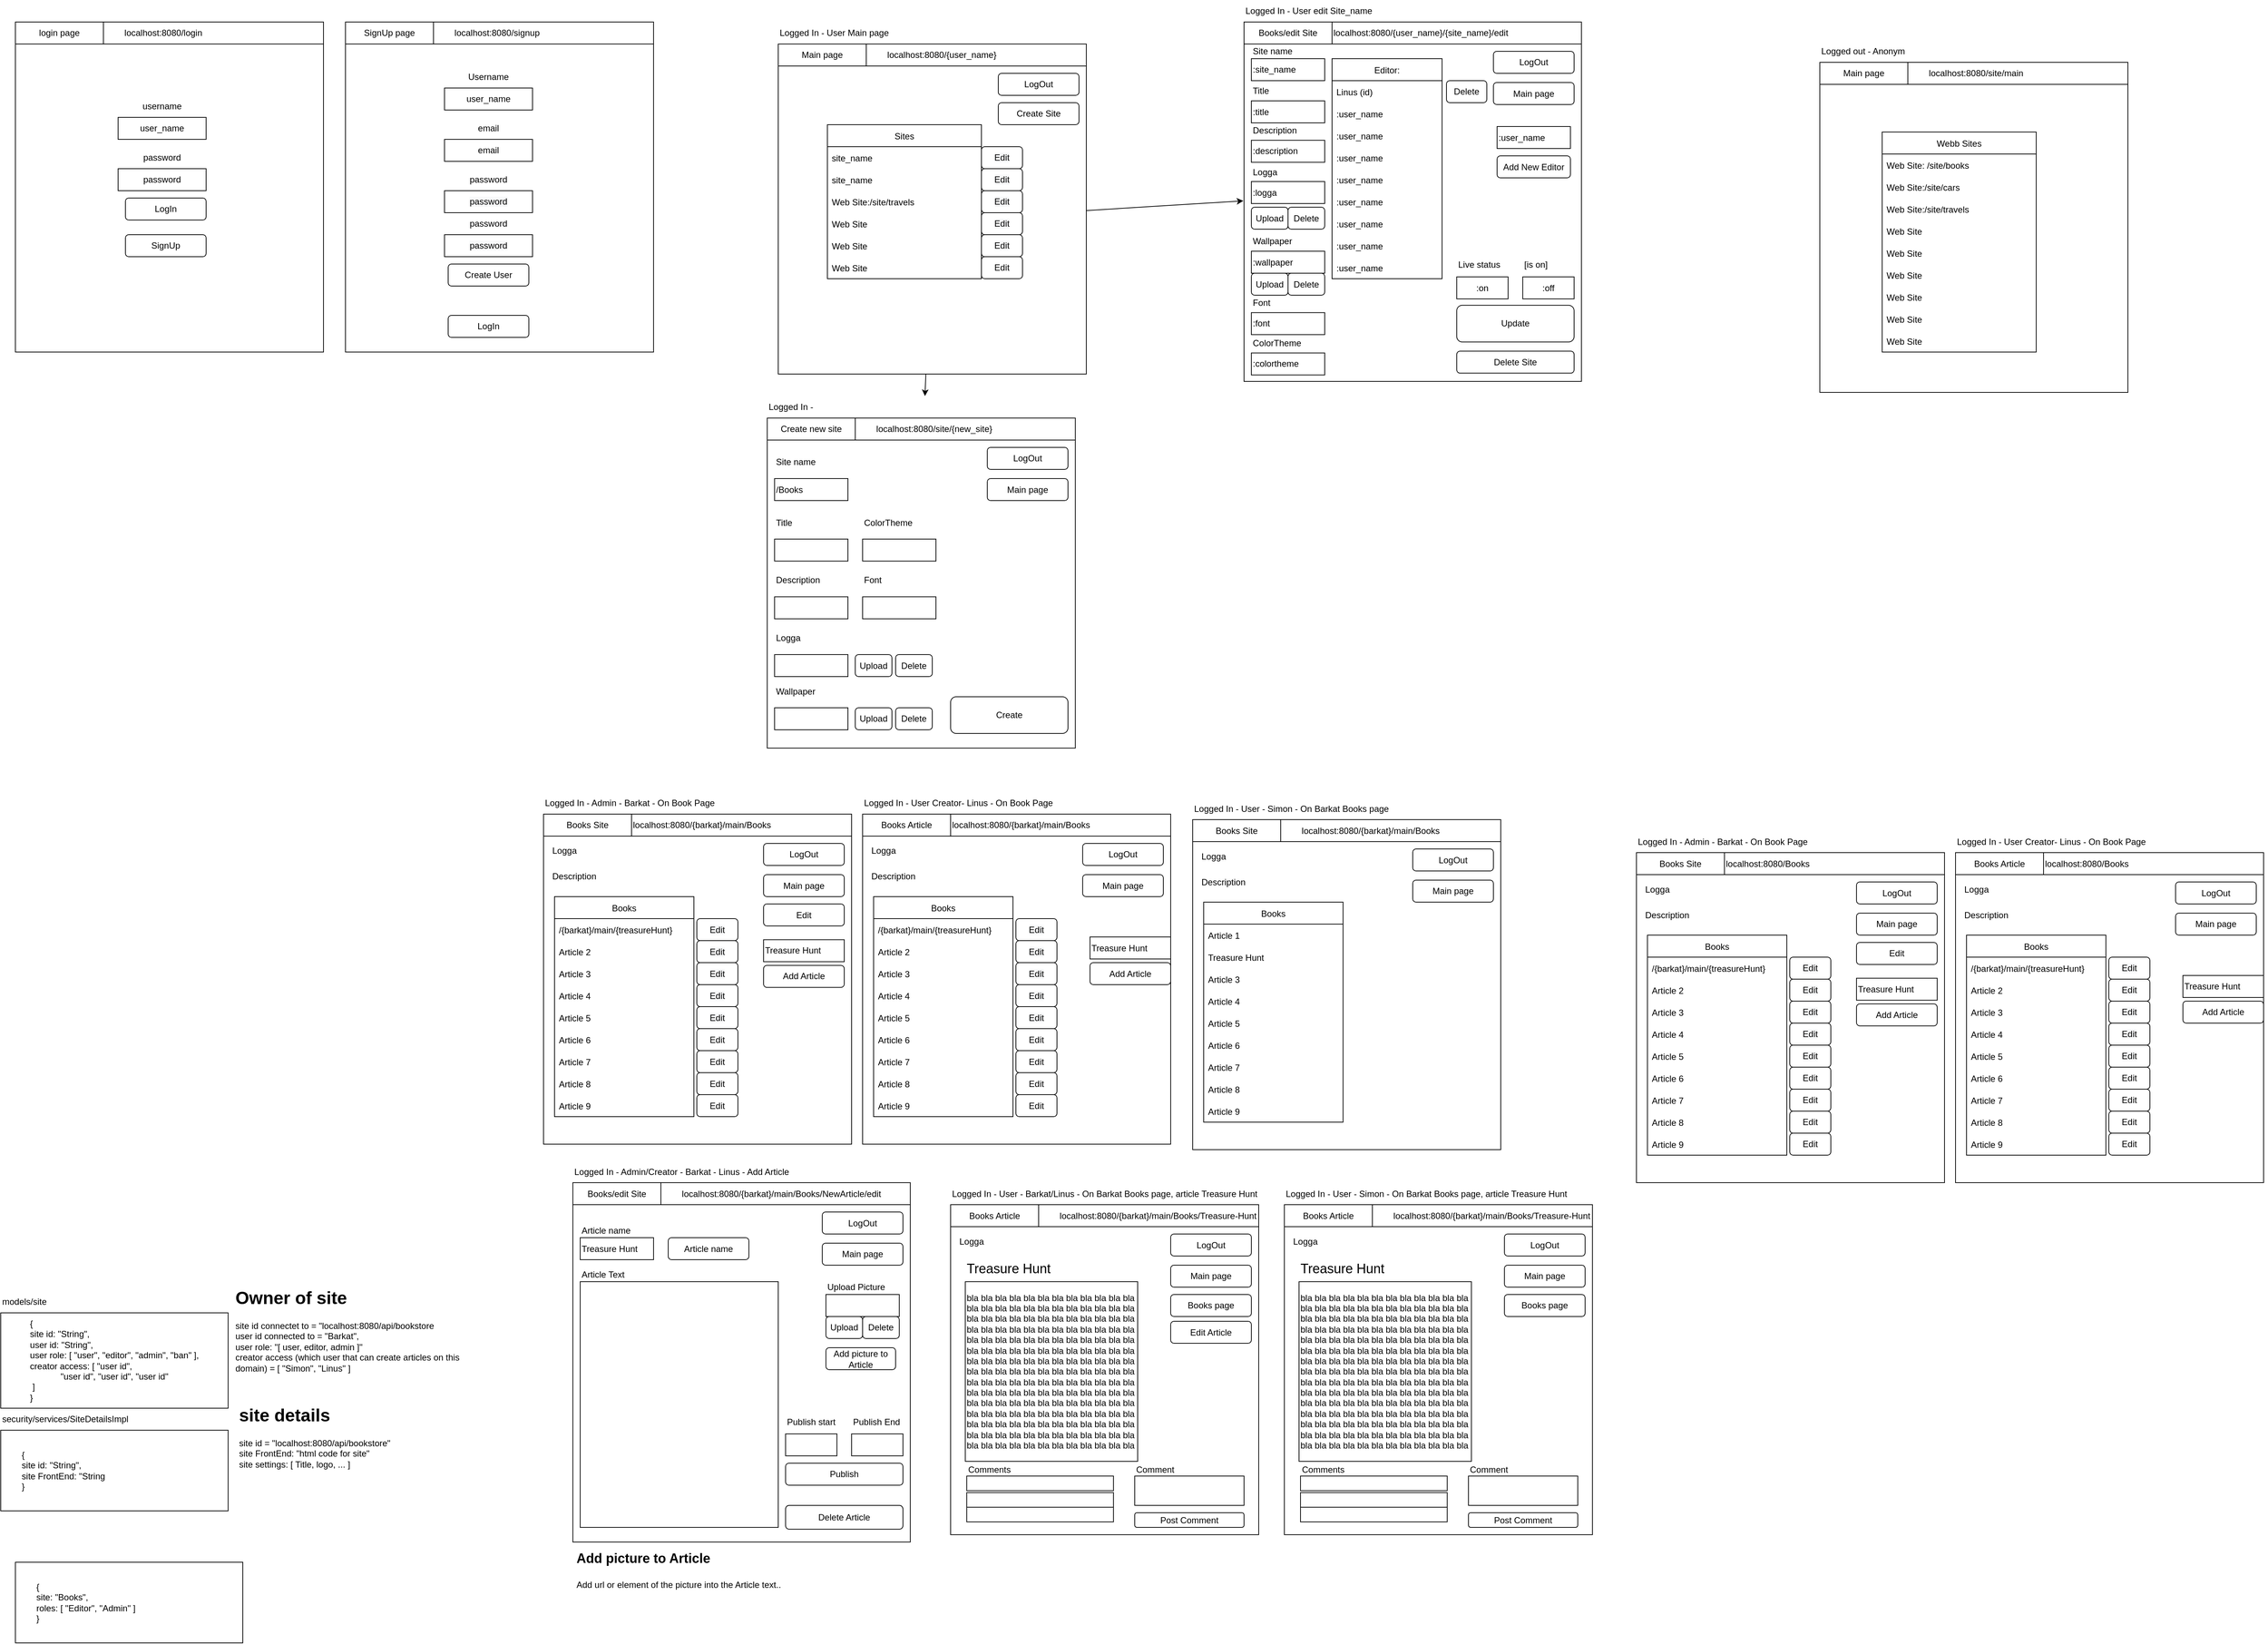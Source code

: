 <mxfile version="16.5.1" type="device"><diagram id="gTcpxZhZPQEVp1e5XKuq" name="Sida-1"><mxGraphModel dx="1013" dy="2841" grid="1" gridSize="10" guides="1" tooltips="1" connect="1" arrows="1" fold="1" page="1" pageScale="1" pageWidth="827" pageHeight="1169" math="0" shadow="0"><root><mxCell id="0"/><mxCell id="1" parent="0"/><mxCell id="T6GjmH9YE9J0seVcjsl0-1" value="&lt;div style=&quot;text-align: left&quot;&gt;&lt;span&gt;{&lt;/span&gt;&lt;/div&gt;&lt;div style=&quot;text-align: left&quot;&gt;&lt;span&gt;site id: &quot;String&quot;,&lt;/span&gt;&lt;/div&gt;&lt;div style=&quot;text-align: left&quot;&gt;&lt;span&gt;user id: &quot;String&quot;,&lt;/span&gt;&lt;br&gt;&lt;/div&gt;&lt;div style=&quot;text-align: left&quot;&gt;&lt;span&gt;user role: [ &quot;user&quot;, &quot;editor&quot;, &quot;admin&quot;, &quot;ban&quot; ],&lt;/span&gt;&lt;/div&gt;&lt;div style=&quot;text-align: left&quot;&gt;&lt;span&gt;creator access: [ &quot;user id&quot;,&amp;nbsp;&lt;/span&gt;&lt;/div&gt;&lt;span style=&quot;text-align: left&quot;&gt;&quot;user id&quot;,&amp;nbsp;&lt;/span&gt;&lt;span style=&quot;text-align: left&quot;&gt;&quot;user id&quot;,&amp;nbsp;&lt;/span&gt;&lt;span style=&quot;text-align: left&quot;&gt;&quot;user id&quot;&lt;/span&gt;&lt;div style=&quot;text-align: left&quot;&gt;&lt;span&gt;&amp;nbsp;]&lt;/span&gt;&lt;/div&gt;&lt;div style=&quot;text-align: left&quot;&gt;&lt;span&gt;}&lt;/span&gt;&lt;/div&gt;" style="rounded=0;whiteSpace=wrap;html=1;" parent="1" vertex="1"><mxGeometry x="30" y="600" width="310" height="130" as="geometry"/></mxCell><mxCell id="T6GjmH9YE9J0seVcjsl0-2" value="models/site" style="text;html=1;strokeColor=none;fillColor=none;align=left;verticalAlign=middle;whiteSpace=wrap;rounded=0;" parent="1" vertex="1"><mxGeometry x="30" y="570" width="100" height="30" as="geometry"/></mxCell><mxCell id="T6GjmH9YE9J0seVcjsl0-5" value="&lt;h1&gt;Owner of site&lt;/h1&gt;&lt;div&gt;&lt;div&gt;site id connectet to = &quot;localhost:8080/api/bookstore&lt;/div&gt;&lt;div&gt;user id connected to = &quot;Barkat&quot;,&lt;/div&gt;&lt;div&gt;user role: &quot;[ user, editor, admin ]&quot;&lt;/div&gt;&lt;div&gt;creator access (which user that can create articles on this domain) = [ &quot;Simon&quot;, &quot;Linus&quot; ]&lt;/div&gt;&lt;/div&gt;" style="text;html=1;strokeColor=none;fillColor=none;spacing=5;spacingTop=-20;whiteSpace=wrap;overflow=hidden;rounded=0;" parent="1" vertex="1"><mxGeometry x="345" y="560" width="340" height="150" as="geometry"/></mxCell><mxCell id="T6GjmH9YE9J0seVcjsl0-7" value="&lt;div&gt;&lt;span&gt;&lt;span style=&quot;white-space: pre&quot;&gt;&#9;&lt;/span&gt;{&lt;/span&gt;&lt;/div&gt;&lt;div&gt;&lt;span&gt;&lt;span style=&quot;white-space: pre&quot;&gt;&#9;&lt;/span&gt;site id: &quot;String&quot;,&lt;/span&gt;&lt;/div&gt;&lt;div&gt;&lt;span style=&quot;white-space: pre&quot;&gt;&#9;&lt;/span&gt;site FrontEnd: &quot;String&lt;/div&gt;&lt;div&gt;&lt;span&gt;&lt;span style=&quot;white-space: pre&quot;&gt;&#9;&lt;/span&gt;}&lt;/span&gt;&lt;/div&gt;" style="rounded=0;whiteSpace=wrap;html=1;align=left;" parent="1" vertex="1"><mxGeometry x="30" y="760" width="310" height="110" as="geometry"/></mxCell><mxCell id="T6GjmH9YE9J0seVcjsl0-8" value="security/services/SiteDetailsImpl" style="text;html=1;strokeColor=none;fillColor=none;align=left;verticalAlign=middle;whiteSpace=wrap;rounded=0;" parent="1" vertex="1"><mxGeometry x="30" y="730" width="220" height="30" as="geometry"/></mxCell><mxCell id="T6GjmH9YE9J0seVcjsl0-9" value="&lt;h1&gt;&lt;span&gt;site details&lt;/span&gt;&lt;/h1&gt;&lt;div&gt;&lt;span&gt;site id = &quot;localhost:8080/api/bookstore&quot;&lt;/span&gt;&lt;/div&gt;&lt;div&gt;&lt;span&gt;site FrontEnd: &quot;html code for site&quot;&lt;/span&gt;&lt;/div&gt;&lt;div&gt;&lt;span&gt;site settings: [ Title, logo, ... ]&lt;/span&gt;&lt;/div&gt;" style="text;html=1;strokeColor=none;fillColor=none;spacing=5;spacingTop=-20;whiteSpace=wrap;overflow=hidden;rounded=0;" parent="1" vertex="1"><mxGeometry x="350" y="720" width="660" height="150" as="geometry"/></mxCell><mxCell id="RfKKCQRWWuX-iUL8c1Z2-48" value="LogIn" style="rounded=1;whiteSpace=wrap;html=1;" parent="1" vertex="1"><mxGeometry x="1230" y="-850" width="110" height="30" as="geometry"/></mxCell><mxCell id="1UuoSlkfMUY0v6H3hbkj-103" style="rounded=0;orthogonalLoop=1;jettySize=auto;html=1;entryX=-0.002;entryY=0.465;entryDx=0;entryDy=0;entryPerimeter=0;points=[[NaN,NaN,0,0,0],[NaN,NaN,0,0,0],[NaN,NaN,0,0,0],[NaN,NaN,0,0,0],[NaN,NaN,0,0,0],[NaN,NaN,0,0,0],[NaN,NaN,0,0,0],[NaN,NaN,0,0,0],[NaN,NaN,0,0,0],[NaN,NaN,0,0,0],[NaN,NaN,0,0,0],[NaN,NaN,0,0,0],[NaN,NaN,0,0,0],[NaN,NaN,0,0,0],[NaN,NaN,0,0,0],[NaN,NaN,0,0,0]];" edge="1" parent="1" source="RfKKCQRWWuX-iUL8c1Z2-49" target="RfKKCQRWWuX-iUL8c1Z2-220"><mxGeometry relative="1" as="geometry"/></mxCell><mxCell id="1UuoSlkfMUY0v6H3hbkj-111" style="edgeStyle=none;rounded=0;orthogonalLoop=1;jettySize=auto;html=1;" edge="1" parent="1" source="RfKKCQRWWuX-iUL8c1Z2-49"><mxGeometry relative="1" as="geometry"><mxPoint x="1290" y="-650" as="targetPoint"/></mxGeometry></mxCell><mxCell id="RfKKCQRWWuX-iUL8c1Z2-49" value="" style="whiteSpace=wrap;html=1;aspect=fixed;" parent="1" vertex="1"><mxGeometry x="1090" y="-1100" width="420" height="420" as="geometry"/></mxCell><mxCell id="RfKKCQRWWuX-iUL8c1Z2-50" value="LogOut" style="rounded=1;whiteSpace=wrap;html=1;" parent="1" vertex="1"><mxGeometry x="1390" y="-1090" width="110" height="30" as="geometry"/></mxCell><mxCell id="RfKKCQRWWuX-iUL8c1Z2-51" value="Create Site" style="rounded=1;whiteSpace=wrap;html=1;" parent="1" vertex="1"><mxGeometry x="1390" y="-1050" width="110" height="30" as="geometry"/></mxCell><mxCell id="RfKKCQRWWuX-iUL8c1Z2-52" value="Main page" style="rounded=0;whiteSpace=wrap;html=1;" parent="1" vertex="1"><mxGeometry x="1090" y="-1130" width="120" height="30" as="geometry"/></mxCell><mxCell id="RfKKCQRWWuX-iUL8c1Z2-53" value="&lt;span style=&quot;white-space: pre&quot;&gt;&#9;&lt;/span&gt;localhost:8080/{user_name}" style="rounded=0;whiteSpace=wrap;html=1;align=left;" parent="1" vertex="1"><mxGeometry x="1210" y="-1130" width="300" height="30" as="geometry"/></mxCell><mxCell id="RfKKCQRWWuX-iUL8c1Z2-54" value="Sites" style="swimlane;fontStyle=0;childLayout=stackLayout;horizontal=1;startSize=30;horizontalStack=0;resizeParent=1;resizeParentMax=0;resizeLast=0;collapsible=1;marginBottom=0;" parent="1" vertex="1"><mxGeometry x="1157" y="-1020" width="210" height="210" as="geometry"/></mxCell><mxCell id="RfKKCQRWWuX-iUL8c1Z2-55" value="site_name" style="text;strokeColor=none;fillColor=none;align=left;verticalAlign=middle;spacingLeft=4;spacingRight=4;overflow=hidden;points=[[0,0.5],[1,0.5]];portConstraint=eastwest;rotatable=0;" parent="RfKKCQRWWuX-iUL8c1Z2-54" vertex="1"><mxGeometry y="30" width="210" height="30" as="geometry"/></mxCell><mxCell id="RfKKCQRWWuX-iUL8c1Z2-56" value="site_name" style="text;strokeColor=none;fillColor=none;align=left;verticalAlign=middle;spacingLeft=4;spacingRight=4;overflow=hidden;points=[[0,0.5],[1,0.5]];portConstraint=eastwest;rotatable=0;" parent="RfKKCQRWWuX-iUL8c1Z2-54" vertex="1"><mxGeometry y="60" width="210" height="30" as="geometry"/></mxCell><mxCell id="RfKKCQRWWuX-iUL8c1Z2-57" value="Web Site:/site/travels" style="text;strokeColor=none;fillColor=none;align=left;verticalAlign=middle;spacingLeft=4;spacingRight=4;overflow=hidden;points=[[0,0.5],[1,0.5]];portConstraint=eastwest;rotatable=0;" parent="RfKKCQRWWuX-iUL8c1Z2-54" vertex="1"><mxGeometry y="90" width="210" height="30" as="geometry"/></mxCell><mxCell id="RfKKCQRWWuX-iUL8c1Z2-61" value="Web Site" style="text;strokeColor=none;fillColor=none;align=left;verticalAlign=middle;spacingLeft=4;spacingRight=4;overflow=hidden;points=[[0,0.5],[1,0.5]];portConstraint=eastwest;rotatable=0;" parent="RfKKCQRWWuX-iUL8c1Z2-54" vertex="1"><mxGeometry y="120" width="210" height="30" as="geometry"/></mxCell><mxCell id="RfKKCQRWWuX-iUL8c1Z2-62" value="Web Site" style="text;strokeColor=none;fillColor=none;align=left;verticalAlign=middle;spacingLeft=4;spacingRight=4;overflow=hidden;points=[[0,0.5],[1,0.5]];portConstraint=eastwest;rotatable=0;" parent="RfKKCQRWWuX-iUL8c1Z2-54" vertex="1"><mxGeometry y="150" width="210" height="30" as="geometry"/></mxCell><mxCell id="RfKKCQRWWuX-iUL8c1Z2-63" value="Web Site" style="text;strokeColor=none;fillColor=none;align=left;verticalAlign=middle;spacingLeft=4;spacingRight=4;overflow=hidden;points=[[0,0.5],[1,0.5]];portConstraint=eastwest;rotatable=0;" parent="RfKKCQRWWuX-iUL8c1Z2-54" vertex="1"><mxGeometry y="180" width="210" height="30" as="geometry"/></mxCell><mxCell id="RfKKCQRWWuX-iUL8c1Z2-64" value="Logged In - User Main page" style="text;html=1;strokeColor=none;fillColor=none;align=left;verticalAlign=middle;whiteSpace=wrap;rounded=0;" parent="1" vertex="1"><mxGeometry x="1090" y="-1160" width="420" height="30" as="geometry"/></mxCell><mxCell id="RfKKCQRWWuX-iUL8c1Z2-65" value="&#10;&#10;&lt;span style=&quot;color: rgb(0, 0, 0); font-family: helvetica; font-size: 12px; font-style: normal; font-weight: 400; letter-spacing: normal; text-align: center; text-indent: 0px; text-transform: none; word-spacing: 0px; background-color: rgb(248, 249, 250); display: inline; float: none;&quot;&gt;Edit&lt;/span&gt;&#10;&#10;" style="rounded=1;whiteSpace=wrap;html=1;" parent="1" vertex="1"><mxGeometry x="1367" y="-990" width="56" height="30" as="geometry"/></mxCell><mxCell id="RfKKCQRWWuX-iUL8c1Z2-66" value="&#10;&#10;&lt;span style=&quot;color: rgb(0, 0, 0); font-family: helvetica; font-size: 12px; font-style: normal; font-weight: 400; letter-spacing: normal; text-align: center; text-indent: 0px; text-transform: none; word-spacing: 0px; background-color: rgb(248, 249, 250); display: inline; float: none;&quot;&gt;Edit&lt;/span&gt;&#10;&#10;" style="rounded=1;whiteSpace=wrap;html=1;" parent="1" vertex="1"><mxGeometry x="1367" y="-960" width="56" height="30" as="geometry"/></mxCell><mxCell id="RfKKCQRWWuX-iUL8c1Z2-67" value="&#10;&#10;&lt;span style=&quot;color: rgb(0, 0, 0); font-family: helvetica; font-size: 12px; font-style: normal; font-weight: 400; letter-spacing: normal; text-align: center; text-indent: 0px; text-transform: none; word-spacing: 0px; background-color: rgb(248, 249, 250); display: inline; float: none;&quot;&gt;Edit&lt;/span&gt;&#10;&#10;" style="rounded=1;whiteSpace=wrap;html=1;" parent="1" vertex="1"><mxGeometry x="1367" y="-930" width="56" height="30" as="geometry"/></mxCell><mxCell id="RfKKCQRWWuX-iUL8c1Z2-68" value="&#10;&#10;&lt;span style=&quot;color: rgb(0, 0, 0); font-family: helvetica; font-size: 12px; font-style: normal; font-weight: 400; letter-spacing: normal; text-align: center; text-indent: 0px; text-transform: none; word-spacing: 0px; background-color: rgb(248, 249, 250); display: inline; float: none;&quot;&gt;Edit&lt;/span&gt;&#10;&#10;" style="rounded=1;whiteSpace=wrap;html=1;" parent="1" vertex="1"><mxGeometry x="1367" y="-900" width="56" height="30" as="geometry"/></mxCell><mxCell id="RfKKCQRWWuX-iUL8c1Z2-69" value="&#10;&#10;&lt;span style=&quot;color: rgb(0, 0, 0); font-family: helvetica; font-size: 12px; font-style: normal; font-weight: 400; letter-spacing: normal; text-align: center; text-indent: 0px; text-transform: none; word-spacing: 0px; background-color: rgb(248, 249, 250); display: inline; float: none;&quot;&gt;Edit&lt;/span&gt;&#10;&#10;" style="rounded=1;whiteSpace=wrap;html=1;" parent="1" vertex="1"><mxGeometry x="1367" y="-870" width="56" height="30" as="geometry"/></mxCell><mxCell id="RfKKCQRWWuX-iUL8c1Z2-70" value="Edit" style="rounded=1;whiteSpace=wrap;html=1;" parent="1" vertex="1"><mxGeometry x="1367" y="-840" width="56" height="30" as="geometry"/></mxCell><mxCell id="RfKKCQRWWuX-iUL8c1Z2-121" value="" style="whiteSpace=wrap;html=1;aspect=fixed;" parent="1" vertex="1"><mxGeometry x="770" y="-50" width="420" height="420" as="geometry"/></mxCell><mxCell id="RfKKCQRWWuX-iUL8c1Z2-122" value="Books Site" style="rounded=0;whiteSpace=wrap;html=1;" parent="1" vertex="1"><mxGeometry x="770" y="-80" width="120" height="30" as="geometry"/></mxCell><mxCell id="RfKKCQRWWuX-iUL8c1Z2-123" value="&lt;span&gt;&#9;&lt;/span&gt;localhost:8080/{barkat}/main/Books" style="rounded=0;whiteSpace=wrap;html=1;align=left;" parent="1" vertex="1"><mxGeometry x="890" y="-80" width="300" height="30" as="geometry"/></mxCell><mxCell id="RfKKCQRWWuX-iUL8c1Z2-124" value="Logged In - Admin - Barkat - On Book Page" style="text;html=1;strokeColor=none;fillColor=none;align=left;verticalAlign=middle;whiteSpace=wrap;rounded=0;" parent="1" vertex="1"><mxGeometry x="770" y="-110" width="425" height="30" as="geometry"/></mxCell><mxCell id="RfKKCQRWWuX-iUL8c1Z2-125" value="LogOut" style="rounded=1;whiteSpace=wrap;html=1;" parent="1" vertex="1"><mxGeometry x="1070" y="-40" width="110" height="30" as="geometry"/></mxCell><mxCell id="RfKKCQRWWuX-iUL8c1Z2-126" value="Main page" style="rounded=1;whiteSpace=wrap;html=1;" parent="1" vertex="1"><mxGeometry x="1070" y="2.5" width="110" height="30" as="geometry"/></mxCell><mxCell id="RfKKCQRWWuX-iUL8c1Z2-133" value="Description" style="text;html=1;strokeColor=none;fillColor=none;align=left;verticalAlign=middle;whiteSpace=wrap;rounded=0;" parent="1" vertex="1"><mxGeometry x="780" y="-15" width="70" height="40" as="geometry"/></mxCell><mxCell id="RfKKCQRWWuX-iUL8c1Z2-135" value="Logga" style="text;html=1;strokeColor=none;fillColor=none;align=left;verticalAlign=middle;whiteSpace=wrap;rounded=0;" parent="1" vertex="1"><mxGeometry x="780" y="-50" width="45" height="40" as="geometry"/></mxCell><mxCell id="RfKKCQRWWuX-iUL8c1Z2-146" value="Edit" style="rounded=1;whiteSpace=wrap;html=1;" parent="1" vertex="1"><mxGeometry x="1070" y="42.5" width="110" height="30" as="geometry"/></mxCell><mxCell id="RfKKCQRWWuX-iUL8c1Z2-170" value="Books" style="swimlane;fontStyle=0;childLayout=stackLayout;horizontal=1;startSize=30;horizontalStack=0;resizeParent=1;resizeParentMax=0;resizeLast=0;collapsible=1;marginBottom=0;" parent="1" vertex="1"><mxGeometry x="785" y="32.5" width="190" height="300" as="geometry"/></mxCell><mxCell id="RfKKCQRWWuX-iUL8c1Z2-171" value="/{barkat}/main/{treasureHunt}" style="text;strokeColor=none;fillColor=none;align=left;verticalAlign=middle;spacingLeft=4;spacingRight=4;overflow=hidden;points=[[0,0.5],[1,0.5]];portConstraint=eastwest;rotatable=0;" parent="RfKKCQRWWuX-iUL8c1Z2-170" vertex="1"><mxGeometry y="30" width="190" height="30" as="geometry"/></mxCell><mxCell id="RfKKCQRWWuX-iUL8c1Z2-172" value="Article 2" style="text;strokeColor=none;fillColor=none;align=left;verticalAlign=middle;spacingLeft=4;spacingRight=4;overflow=hidden;points=[[0,0.5],[1,0.5]];portConstraint=eastwest;rotatable=0;" parent="RfKKCQRWWuX-iUL8c1Z2-170" vertex="1"><mxGeometry y="60" width="190" height="30" as="geometry"/></mxCell><mxCell id="RfKKCQRWWuX-iUL8c1Z2-173" value="Article 3" style="text;strokeColor=none;fillColor=none;align=left;verticalAlign=middle;spacingLeft=4;spacingRight=4;overflow=hidden;points=[[0,0.5],[1,0.5]];portConstraint=eastwest;rotatable=0;" parent="RfKKCQRWWuX-iUL8c1Z2-170" vertex="1"><mxGeometry y="90" width="190" height="30" as="geometry"/></mxCell><mxCell id="RfKKCQRWWuX-iUL8c1Z2-174" value="Article 4" style="text;strokeColor=none;fillColor=none;align=left;verticalAlign=middle;spacingLeft=4;spacingRight=4;overflow=hidden;points=[[0,0.5],[1,0.5]];portConstraint=eastwest;rotatable=0;" parent="RfKKCQRWWuX-iUL8c1Z2-170" vertex="1"><mxGeometry y="120" width="190" height="30" as="geometry"/></mxCell><mxCell id="RfKKCQRWWuX-iUL8c1Z2-175" value="Article 5" style="text;strokeColor=none;fillColor=none;align=left;verticalAlign=middle;spacingLeft=4;spacingRight=4;overflow=hidden;points=[[0,0.5],[1,0.5]];portConstraint=eastwest;rotatable=0;" parent="RfKKCQRWWuX-iUL8c1Z2-170" vertex="1"><mxGeometry y="150" width="190" height="30" as="geometry"/></mxCell><mxCell id="RfKKCQRWWuX-iUL8c1Z2-176" value="Article 6" style="text;strokeColor=none;fillColor=none;align=left;verticalAlign=middle;spacingLeft=4;spacingRight=4;overflow=hidden;points=[[0,0.5],[1,0.5]];portConstraint=eastwest;rotatable=0;" parent="RfKKCQRWWuX-iUL8c1Z2-170" vertex="1"><mxGeometry y="180" width="190" height="30" as="geometry"/></mxCell><mxCell id="RfKKCQRWWuX-iUL8c1Z2-177" value="Article 7" style="text;strokeColor=none;fillColor=none;align=left;verticalAlign=middle;spacingLeft=4;spacingRight=4;overflow=hidden;points=[[0,0.5],[1,0.5]];portConstraint=eastwest;rotatable=0;" parent="RfKKCQRWWuX-iUL8c1Z2-170" vertex="1"><mxGeometry y="210" width="190" height="30" as="geometry"/></mxCell><mxCell id="RfKKCQRWWuX-iUL8c1Z2-178" value="Article 8" style="text;strokeColor=none;fillColor=none;align=left;verticalAlign=middle;spacingLeft=4;spacingRight=4;overflow=hidden;points=[[0,0.5],[1,0.5]];portConstraint=eastwest;rotatable=0;" parent="RfKKCQRWWuX-iUL8c1Z2-170" vertex="1"><mxGeometry y="240" width="190" height="30" as="geometry"/></mxCell><mxCell id="RfKKCQRWWuX-iUL8c1Z2-179" value="Article 9" style="text;strokeColor=none;fillColor=none;align=left;verticalAlign=middle;spacingLeft=4;spacingRight=4;overflow=hidden;points=[[0,0.5],[1,0.5]];portConstraint=eastwest;rotatable=0;" parent="RfKKCQRWWuX-iUL8c1Z2-170" vertex="1"><mxGeometry y="270" width="190" height="30" as="geometry"/></mxCell><mxCell id="RfKKCQRWWuX-iUL8c1Z2-180" value="" style="whiteSpace=wrap;html=1;aspect=fixed;" parent="1" vertex="1"><mxGeometry x="1655" y="-42.5" width="420" height="420" as="geometry"/></mxCell><mxCell id="RfKKCQRWWuX-iUL8c1Z2-181" value="Books Site" style="rounded=0;whiteSpace=wrap;html=1;" parent="1" vertex="1"><mxGeometry x="1655" y="-72.5" width="120" height="30" as="geometry"/></mxCell><mxCell id="RfKKCQRWWuX-iUL8c1Z2-182" value="&lt;span style=&quot;white-space: pre&quot;&gt;&#9;&lt;/span&gt;localhost:8080/{barkat}/main/Books" style="rounded=0;whiteSpace=wrap;html=1;align=left;" parent="1" vertex="1"><mxGeometry x="1775" y="-72.5" width="300" height="30" as="geometry"/></mxCell><mxCell id="RfKKCQRWWuX-iUL8c1Z2-183" value="Logged In - User - Simon - On Barkat Books page" style="text;html=1;strokeColor=none;fillColor=none;align=left;verticalAlign=middle;whiteSpace=wrap;rounded=0;" parent="1" vertex="1"><mxGeometry x="1655" y="-102.5" width="415" height="30" as="geometry"/></mxCell><mxCell id="RfKKCQRWWuX-iUL8c1Z2-184" value="LogOut" style="rounded=1;whiteSpace=wrap;html=1;" parent="1" vertex="1"><mxGeometry x="1955" y="-32.5" width="110" height="30" as="geometry"/></mxCell><mxCell id="RfKKCQRWWuX-iUL8c1Z2-185" value="Main page" style="rounded=1;whiteSpace=wrap;html=1;" parent="1" vertex="1"><mxGeometry x="1955" y="10" width="110" height="30" as="geometry"/></mxCell><mxCell id="RfKKCQRWWuX-iUL8c1Z2-186" value="Description" style="text;html=1;strokeColor=none;fillColor=none;align=left;verticalAlign=middle;whiteSpace=wrap;rounded=0;" parent="1" vertex="1"><mxGeometry x="1665" y="-7.5" width="70" height="40" as="geometry"/></mxCell><mxCell id="RfKKCQRWWuX-iUL8c1Z2-187" value="Logga" style="text;html=1;strokeColor=none;fillColor=none;align=left;verticalAlign=middle;whiteSpace=wrap;rounded=0;" parent="1" vertex="1"><mxGeometry x="1665" y="-42.5" width="45" height="40" as="geometry"/></mxCell><mxCell id="RfKKCQRWWuX-iUL8c1Z2-189" value="Books" style="swimlane;fontStyle=0;childLayout=stackLayout;horizontal=1;startSize=30;horizontalStack=0;resizeParent=1;resizeParentMax=0;resizeLast=0;collapsible=1;marginBottom=0;" parent="1" vertex="1"><mxGeometry x="1670" y="40" width="190" height="300" as="geometry"/></mxCell><mxCell id="RfKKCQRWWuX-iUL8c1Z2-190" value="Article 1" style="text;strokeColor=none;fillColor=none;align=left;verticalAlign=middle;spacingLeft=4;spacingRight=4;overflow=hidden;points=[[0,0.5],[1,0.5]];portConstraint=eastwest;rotatable=0;" parent="RfKKCQRWWuX-iUL8c1Z2-189" vertex="1"><mxGeometry y="30" width="190" height="30" as="geometry"/></mxCell><mxCell id="RfKKCQRWWuX-iUL8c1Z2-191" value="Treasure Hunt" style="text;strokeColor=none;fillColor=none;align=left;verticalAlign=middle;spacingLeft=4;spacingRight=4;overflow=hidden;points=[[0,0.5],[1,0.5]];portConstraint=eastwest;rotatable=0;" parent="RfKKCQRWWuX-iUL8c1Z2-189" vertex="1"><mxGeometry y="60" width="190" height="30" as="geometry"/></mxCell><mxCell id="RfKKCQRWWuX-iUL8c1Z2-192" value="Article 3" style="text;strokeColor=none;fillColor=none;align=left;verticalAlign=middle;spacingLeft=4;spacingRight=4;overflow=hidden;points=[[0,0.5],[1,0.5]];portConstraint=eastwest;rotatable=0;" parent="RfKKCQRWWuX-iUL8c1Z2-189" vertex="1"><mxGeometry y="90" width="190" height="30" as="geometry"/></mxCell><mxCell id="RfKKCQRWWuX-iUL8c1Z2-193" value="Article 4" style="text;strokeColor=none;fillColor=none;align=left;verticalAlign=middle;spacingLeft=4;spacingRight=4;overflow=hidden;points=[[0,0.5],[1,0.5]];portConstraint=eastwest;rotatable=0;" parent="RfKKCQRWWuX-iUL8c1Z2-189" vertex="1"><mxGeometry y="120" width="190" height="30" as="geometry"/></mxCell><mxCell id="RfKKCQRWWuX-iUL8c1Z2-194" value="Article 5" style="text;strokeColor=none;fillColor=none;align=left;verticalAlign=middle;spacingLeft=4;spacingRight=4;overflow=hidden;points=[[0,0.5],[1,0.5]];portConstraint=eastwest;rotatable=0;" parent="RfKKCQRWWuX-iUL8c1Z2-189" vertex="1"><mxGeometry y="150" width="190" height="30" as="geometry"/></mxCell><mxCell id="RfKKCQRWWuX-iUL8c1Z2-195" value="Article 6" style="text;strokeColor=none;fillColor=none;align=left;verticalAlign=middle;spacingLeft=4;spacingRight=4;overflow=hidden;points=[[0,0.5],[1,0.5]];portConstraint=eastwest;rotatable=0;" parent="RfKKCQRWWuX-iUL8c1Z2-189" vertex="1"><mxGeometry y="180" width="190" height="30" as="geometry"/></mxCell><mxCell id="RfKKCQRWWuX-iUL8c1Z2-196" value="Article 7" style="text;strokeColor=none;fillColor=none;align=left;verticalAlign=middle;spacingLeft=4;spacingRight=4;overflow=hidden;points=[[0,0.5],[1,0.5]];portConstraint=eastwest;rotatable=0;" parent="RfKKCQRWWuX-iUL8c1Z2-189" vertex="1"><mxGeometry y="210" width="190" height="30" as="geometry"/></mxCell><mxCell id="RfKKCQRWWuX-iUL8c1Z2-197" value="Article 8" style="text;strokeColor=none;fillColor=none;align=left;verticalAlign=middle;spacingLeft=4;spacingRight=4;overflow=hidden;points=[[0,0.5],[1,0.5]];portConstraint=eastwest;rotatable=0;" parent="RfKKCQRWWuX-iUL8c1Z2-189" vertex="1"><mxGeometry y="240" width="190" height="30" as="geometry"/></mxCell><mxCell id="RfKKCQRWWuX-iUL8c1Z2-198" value="Article 9" style="text;strokeColor=none;fillColor=none;align=left;verticalAlign=middle;spacingLeft=4;spacingRight=4;overflow=hidden;points=[[0,0.5],[1,0.5]];portConstraint=eastwest;rotatable=0;" parent="RfKKCQRWWuX-iUL8c1Z2-189" vertex="1"><mxGeometry y="270" width="190" height="30" as="geometry"/></mxCell><mxCell id="RfKKCQRWWuX-iUL8c1Z2-199" value="Add Article" style="rounded=1;whiteSpace=wrap;html=1;" parent="1" vertex="1"><mxGeometry x="1070" y="126.25" width="110" height="30" as="geometry"/></mxCell><mxCell id="RfKKCQRWWuX-iUL8c1Z2-201" value="&#10;&#10;&lt;span style=&quot;color: rgb(0, 0, 0); font-family: helvetica; font-size: 12px; font-style: normal; font-weight: 400; letter-spacing: normal; text-align: center; text-indent: 0px; text-transform: none; word-spacing: 0px; background-color: rgb(248, 249, 250); display: inline; float: none;&quot;&gt;Edit&lt;/span&gt;&#10;&#10;" style="rounded=1;whiteSpace=wrap;html=1;" parent="1" vertex="1"><mxGeometry x="979" y="62.5" width="56" height="30" as="geometry"/></mxCell><mxCell id="RfKKCQRWWuX-iUL8c1Z2-202" value="&#10;&#10;&lt;span style=&quot;color: rgb(0, 0, 0); font-family: helvetica; font-size: 12px; font-style: normal; font-weight: 400; letter-spacing: normal; text-align: center; text-indent: 0px; text-transform: none; word-spacing: 0px; background-color: rgb(248, 249, 250); display: inline; float: none;&quot;&gt;Edit&lt;/span&gt;&#10;&#10;" style="rounded=1;whiteSpace=wrap;html=1;" parent="1" vertex="1"><mxGeometry x="979" y="92.5" width="56" height="30" as="geometry"/></mxCell><mxCell id="RfKKCQRWWuX-iUL8c1Z2-203" value="&#10;&#10;&lt;span style=&quot;color: rgb(0, 0, 0); font-family: helvetica; font-size: 12px; font-style: normal; font-weight: 400; letter-spacing: normal; text-align: center; text-indent: 0px; text-transform: none; word-spacing: 0px; background-color: rgb(248, 249, 250); display: inline; float: none;&quot;&gt;Edit&lt;/span&gt;&#10;&#10;" style="rounded=1;whiteSpace=wrap;html=1;" parent="1" vertex="1"><mxGeometry x="979" y="122.5" width="56" height="30" as="geometry"/></mxCell><mxCell id="RfKKCQRWWuX-iUL8c1Z2-204" value="&#10;&#10;&lt;span style=&quot;color: rgb(0, 0, 0); font-family: helvetica; font-size: 12px; font-style: normal; font-weight: 400; letter-spacing: normal; text-align: center; text-indent: 0px; text-transform: none; word-spacing: 0px; background-color: rgb(248, 249, 250); display: inline; float: none;&quot;&gt;Edit&lt;/span&gt;&#10;&#10;" style="rounded=1;whiteSpace=wrap;html=1;" parent="1" vertex="1"><mxGeometry x="979" y="152.5" width="56" height="30" as="geometry"/></mxCell><mxCell id="RfKKCQRWWuX-iUL8c1Z2-205" value="&#10;&#10;&lt;span style=&quot;color: rgb(0, 0, 0); font-family: helvetica; font-size: 12px; font-style: normal; font-weight: 400; letter-spacing: normal; text-align: center; text-indent: 0px; text-transform: none; word-spacing: 0px; background-color: rgb(248, 249, 250); display: inline; float: none;&quot;&gt;Edit&lt;/span&gt;&#10;&#10;" style="rounded=1;whiteSpace=wrap;html=1;" parent="1" vertex="1"><mxGeometry x="979" y="182.5" width="56" height="30" as="geometry"/></mxCell><mxCell id="RfKKCQRWWuX-iUL8c1Z2-206" value="Edit" style="rounded=1;whiteSpace=wrap;html=1;" parent="1" vertex="1"><mxGeometry x="979" y="212.5" width="56" height="30" as="geometry"/></mxCell><mxCell id="RfKKCQRWWuX-iUL8c1Z2-207" value="Edit" style="rounded=1;whiteSpace=wrap;html=1;" parent="1" vertex="1"><mxGeometry x="979" y="242.5" width="56" height="30" as="geometry"/></mxCell><mxCell id="RfKKCQRWWuX-iUL8c1Z2-208" value="Edit" style="rounded=1;whiteSpace=wrap;html=1;" parent="1" vertex="1"><mxGeometry x="979" y="272.5" width="56" height="30" as="geometry"/></mxCell><mxCell id="RfKKCQRWWuX-iUL8c1Z2-209" value="Edit" style="rounded=1;whiteSpace=wrap;html=1;" parent="1" vertex="1"><mxGeometry x="979" y="302.5" width="56" height="30" as="geometry"/></mxCell><mxCell id="RfKKCQRWWuX-iUL8c1Z2-292" value="Logged In - Admin/Creator - Barkat - Linus - Add Article" style="text;html=1;strokeColor=none;fillColor=none;align=left;verticalAlign=middle;whiteSpace=wrap;rounded=0;" parent="1" vertex="1"><mxGeometry x="810" y="392.5" width="460" height="30" as="geometry"/></mxCell><mxCell id="RfKKCQRWWuX-iUL8c1Z2-293" value="" style="whiteSpace=wrap;html=1;aspect=fixed;" parent="1" vertex="1"><mxGeometry x="810" y="452.5" width="460" height="460" as="geometry"/></mxCell><mxCell id="RfKKCQRWWuX-iUL8c1Z2-294" value="Books/edit Site" style="rounded=0;whiteSpace=wrap;html=1;" parent="1" vertex="1"><mxGeometry x="810" y="422.5" width="120" height="30" as="geometry"/></mxCell><mxCell id="RfKKCQRWWuX-iUL8c1Z2-295" value="&lt;div style=&quot;text-align: center&quot;&gt;&lt;span&gt;&lt;span style=&quot;white-space: pre&quot;&gt;&#9;&lt;/span&gt;localhost:8080/{barkat}/main/Books/NewArticle/edit&lt;/span&gt;&lt;/div&gt;" style="rounded=0;whiteSpace=wrap;html=1;align=left;" parent="1" vertex="1"><mxGeometry x="930" y="422.5" width="340" height="30" as="geometry"/></mxCell><mxCell id="RfKKCQRWWuX-iUL8c1Z2-296" value="LogOut" style="rounded=1;whiteSpace=wrap;html=1;" parent="1" vertex="1"><mxGeometry x="1150" y="462.5" width="110" height="30" as="geometry"/></mxCell><mxCell id="RfKKCQRWWuX-iUL8c1Z2-297" value="Main page" style="rounded=1;whiteSpace=wrap;html=1;" parent="1" vertex="1"><mxGeometry x="1150" y="505" width="110" height="30" as="geometry"/></mxCell><mxCell id="RfKKCQRWWuX-iUL8c1Z2-299" value="Treasure Hunt" style="rounded=0;whiteSpace=wrap;html=1;align=left;" parent="1" vertex="1"><mxGeometry x="820" y="497.5" width="100" height="30" as="geometry"/></mxCell><mxCell id="RfKKCQRWWuX-iUL8c1Z2-300" value="&lt;span style=&quot;text-align: center&quot;&gt;Article name&lt;/span&gt;" style="text;html=1;strokeColor=none;fillColor=none;align=left;verticalAlign=middle;whiteSpace=wrap;rounded=0;" parent="1" vertex="1"><mxGeometry x="820" y="477.5" width="100" height="20" as="geometry"/></mxCell><mxCell id="RfKKCQRWWuX-iUL8c1Z2-327" value="Article name" style="rounded=1;whiteSpace=wrap;html=1;" parent="1" vertex="1"><mxGeometry x="940" y="497.5" width="110" height="30" as="geometry"/></mxCell><mxCell id="RfKKCQRWWuX-iUL8c1Z2-332" value="" style="rounded=0;whiteSpace=wrap;html=1;align=left;" parent="1" vertex="1"><mxGeometry x="820" y="557.5" width="270" height="335" as="geometry"/></mxCell><mxCell id="RfKKCQRWWuX-iUL8c1Z2-334" value="&lt;span style=&quot;text-align: center&quot;&gt;Article Text&lt;/span&gt;" style="text;html=1;strokeColor=none;fillColor=none;align=left;verticalAlign=middle;whiteSpace=wrap;rounded=0;" parent="1" vertex="1"><mxGeometry x="820" y="537.5" width="100" height="20" as="geometry"/></mxCell><mxCell id="RfKKCQRWWuX-iUL8c1Z2-336" value="" style="rounded=0;whiteSpace=wrap;html=1;align=left;" parent="1" vertex="1"><mxGeometry x="1155" y="575" width="100" height="30" as="geometry"/></mxCell><mxCell id="RfKKCQRWWuX-iUL8c1Z2-337" value="Upload" style="rounded=1;whiteSpace=wrap;html=1;" parent="1" vertex="1"><mxGeometry x="1155" y="605" width="50" height="30" as="geometry"/></mxCell><mxCell id="RfKKCQRWWuX-iUL8c1Z2-338" value="Delete" style="rounded=1;whiteSpace=wrap;html=1;" parent="1" vertex="1"><mxGeometry x="1205" y="605" width="50" height="30" as="geometry"/></mxCell><mxCell id="RfKKCQRWWuX-iUL8c1Z2-339" value="&lt;div style=&quot;text-align: center&quot;&gt;&lt;span&gt;Upload Picture&lt;/span&gt;&lt;/div&gt;" style="text;html=1;strokeColor=none;fillColor=none;align=left;verticalAlign=middle;whiteSpace=wrap;rounded=0;" parent="1" vertex="1"><mxGeometry x="1155" y="555" width="100" height="20" as="geometry"/></mxCell><mxCell id="RfKKCQRWWuX-iUL8c1Z2-341" value="Add picture to Article" style="rounded=1;whiteSpace=wrap;html=1;" parent="1" vertex="1"><mxGeometry x="1155" y="647.5" width="95" height="30" as="geometry"/></mxCell><mxCell id="RfKKCQRWWuX-iUL8c1Z2-342" value="&lt;h1&gt;&lt;font style=&quot;font-size: 18px&quot;&gt;&lt;span style=&quot;text-align: center&quot;&gt;Add picture to Article&lt;/span&gt;&lt;br&gt;&lt;/font&gt;&lt;/h1&gt;&lt;p&gt;Add url or element of the picture into the Article text..&lt;/p&gt;" style="text;html=1;strokeColor=none;fillColor=none;spacing=5;spacingTop=-20;whiteSpace=wrap;overflow=hidden;rounded=0;" parent="1" vertex="1"><mxGeometry x="810" y="912.5" width="460" height="92.5" as="geometry"/></mxCell><mxCell id="RfKKCQRWWuX-iUL8c1Z2-343" value="Delete Article" style="rounded=1;whiteSpace=wrap;html=1;" parent="1" vertex="1"><mxGeometry x="1100" y="862.5" width="160" height="32.5" as="geometry"/></mxCell><mxCell id="RfKKCQRWWuX-iUL8c1Z2-344" value="Publish" style="rounded=1;whiteSpace=wrap;html=1;" parent="1" vertex="1"><mxGeometry x="1100" y="805" width="160" height="30" as="geometry"/></mxCell><mxCell id="RfKKCQRWWuX-iUL8c1Z2-345" value="" style="rounded=0;whiteSpace=wrap;html=1;" parent="1" vertex="1"><mxGeometry x="1100" y="765" width="70" height="30" as="geometry"/></mxCell><mxCell id="RfKKCQRWWuX-iUL8c1Z2-346" value="" style="rounded=0;whiteSpace=wrap;html=1;" parent="1" vertex="1"><mxGeometry x="1190" y="765" width="70" height="30" as="geometry"/></mxCell><mxCell id="RfKKCQRWWuX-iUL8c1Z2-347" value="&lt;span style=&quot;text-align: center&quot;&gt;Publish start&lt;/span&gt;" style="text;html=1;strokeColor=none;fillColor=none;align=left;verticalAlign=middle;whiteSpace=wrap;rounded=0;" parent="1" vertex="1"><mxGeometry x="1100" y="735" width="70" height="27.5" as="geometry"/></mxCell><mxCell id="RfKKCQRWWuX-iUL8c1Z2-348" value="&lt;span style=&quot;text-align: center&quot;&gt;Publish End&lt;/span&gt;" style="text;html=1;strokeColor=none;fillColor=none;align=left;verticalAlign=middle;whiteSpace=wrap;rounded=0;" parent="1" vertex="1"><mxGeometry x="1190" y="735" width="70" height="27.5" as="geometry"/></mxCell><mxCell id="RfKKCQRWWuX-iUL8c1Z2-349" value="" style="whiteSpace=wrap;html=1;aspect=fixed;" parent="1" vertex="1"><mxGeometry x="1780" y="482.5" width="420" height="420" as="geometry"/></mxCell><mxCell id="RfKKCQRWWuX-iUL8c1Z2-350" value="&lt;span&gt;Books Article&lt;/span&gt;" style="rounded=0;whiteSpace=wrap;html=1;" parent="1" vertex="1"><mxGeometry x="1780" y="452.5" width="120" height="30" as="geometry"/></mxCell><mxCell id="RfKKCQRWWuX-iUL8c1Z2-351" value="&lt;span style=&quot;white-space: pre&quot;&gt;&#9;&lt;/span&gt;localhost:8080/{barkat}/main/Books/Treasure-Hunt" style="rounded=0;whiteSpace=wrap;html=1;align=left;" parent="1" vertex="1"><mxGeometry x="1900" y="452.5" width="300" height="30" as="geometry"/></mxCell><mxCell id="RfKKCQRWWuX-iUL8c1Z2-352" value="LogOut" style="rounded=1;whiteSpace=wrap;html=1;" parent="1" vertex="1"><mxGeometry x="2080" y="492.5" width="110" height="30" as="geometry"/></mxCell><mxCell id="RfKKCQRWWuX-iUL8c1Z2-353" value="Main page" style="rounded=1;whiteSpace=wrap;html=1;" parent="1" vertex="1"><mxGeometry x="2080" y="535" width="110" height="30" as="geometry"/></mxCell><mxCell id="RfKKCQRWWuX-iUL8c1Z2-355" value="Logga" style="text;html=1;strokeColor=none;fillColor=none;align=left;verticalAlign=middle;whiteSpace=wrap;rounded=0;" parent="1" vertex="1"><mxGeometry x="1790" y="482.5" width="45" height="40" as="geometry"/></mxCell><mxCell id="RfKKCQRWWuX-iUL8c1Z2-367" value="bla bla bla bla bla bla bla bla bla bla bla bla bla bla bla bla bla bla bla bla bla bla bla bla bla bla bla bla bla bla bla bla bla bla bla bla bla bla bla bla bla bla bla bla bla bla bla bla bla bla bla bla bla bla bla bla bla bla bla bla bla bla bla bla bla bla bla bla bla bla bla bla bla bla bla bla bla bla bla bla bla bla bla bla bla bla bla bla bla bla bla bla bla bla bla bla bla bla bla bla bla bla bla bla bla bla bla bla bla bla bla bla bla bla bla bla bla bla bla bla bla bla bla bla bla bla bla bla bla bla bla bla bla bla bla bla bla bla bla bla bla bla bla bla bla bla bla bla bla bla bla bla bla bla bla bla bla bla bla bla bla bla bla bla bla bla bla bla bla bla bla bla bla bla bla bla bla bla bla bla" style="rounded=0;whiteSpace=wrap;html=1;align=left;" parent="1" vertex="1"><mxGeometry x="1800" y="557.5" width="235" height="245" as="geometry"/></mxCell><mxCell id="RfKKCQRWWuX-iUL8c1Z2-368" value="&lt;span style=&quot;text-align: center&quot;&gt;&lt;font style=&quot;font-size: 18px&quot;&gt;Treasure Hunt&lt;/font&gt;&lt;/span&gt;" style="text;html=1;strokeColor=none;fillColor=none;align=left;verticalAlign=middle;whiteSpace=wrap;rounded=0;" parent="1" vertex="1"><mxGeometry x="1800" y="522.5" width="140" height="35" as="geometry"/></mxCell><mxCell id="RfKKCQRWWuX-iUL8c1Z2-369" value="Books page" style="rounded=1;whiteSpace=wrap;html=1;" parent="1" vertex="1"><mxGeometry x="2080" y="575" width="110" height="30" as="geometry"/></mxCell><mxCell id="RfKKCQRWWuX-iUL8c1Z2-371" value="Comments" style="text;html=1;strokeColor=none;fillColor=none;align=left;verticalAlign=middle;whiteSpace=wrap;rounded=0;" parent="1" vertex="1"><mxGeometry x="1802" y="802.5" width="78" height="22.5" as="geometry"/></mxCell><mxCell id="RfKKCQRWWuX-iUL8c1Z2-373" value="" style="rounded=0;whiteSpace=wrap;html=1;fontSize=18;" parent="1" vertex="1"><mxGeometry x="1802" y="822.5" width="200" height="20" as="geometry"/></mxCell><mxCell id="RfKKCQRWWuX-iUL8c1Z2-375" value="" style="rounded=0;whiteSpace=wrap;html=1;fontSize=18;" parent="1" vertex="1"><mxGeometry x="2031" y="822.5" width="149" height="40" as="geometry"/></mxCell><mxCell id="RfKKCQRWWuX-iUL8c1Z2-376" value="Post Comment" style="rounded=1;whiteSpace=wrap;html=1;" parent="1" vertex="1"><mxGeometry x="2031" y="872.5" width="149" height="20" as="geometry"/></mxCell><mxCell id="RfKKCQRWWuX-iUL8c1Z2-377" value="Comment" style="text;html=1;strokeColor=none;fillColor=none;align=left;verticalAlign=middle;whiteSpace=wrap;rounded=0;" parent="1" vertex="1"><mxGeometry x="2031" y="802.5" width="78" height="22.5" as="geometry"/></mxCell><mxCell id="RfKKCQRWWuX-iUL8c1Z2-378" value="" style="rounded=0;whiteSpace=wrap;html=1;fontSize=18;" parent="1" vertex="1"><mxGeometry x="1802" y="845" width="200" height="20" as="geometry"/></mxCell><mxCell id="RfKKCQRWWuX-iUL8c1Z2-379" value="" style="rounded=0;whiteSpace=wrap;html=1;fontSize=18;" parent="1" vertex="1"><mxGeometry x="1802" y="865" width="200" height="20" as="geometry"/></mxCell><mxCell id="RfKKCQRWWuX-iUL8c1Z2-381" value="Logged In - User - Simon - On Barkat Books page, article Treasure Hunt" style="text;html=1;strokeColor=none;fillColor=none;align=left;verticalAlign=middle;whiteSpace=wrap;rounded=0;" parent="1" vertex="1"><mxGeometry x="1780" y="422.5" width="415" height="30" as="geometry"/></mxCell><mxCell id="RfKKCQRWWuX-iUL8c1Z2-383" value="" style="whiteSpace=wrap;html=1;aspect=fixed;" parent="1" vertex="1"><mxGeometry x="1205" y="-50" width="420" height="420" as="geometry"/></mxCell><mxCell id="RfKKCQRWWuX-iUL8c1Z2-384" value="Books Article" style="rounded=0;whiteSpace=wrap;html=1;" parent="1" vertex="1"><mxGeometry x="1205" y="-80" width="120" height="30" as="geometry"/></mxCell><mxCell id="RfKKCQRWWuX-iUL8c1Z2-385" value="&lt;span&gt;&#9;&lt;/span&gt;localhost:8080/{barkat}/main/Books" style="rounded=0;whiteSpace=wrap;html=1;align=left;" parent="1" vertex="1"><mxGeometry x="1325" y="-80" width="300" height="30" as="geometry"/></mxCell><mxCell id="RfKKCQRWWuX-iUL8c1Z2-386" value="Logged In - User Creator- Linus - On Book Page" style="text;html=1;strokeColor=none;fillColor=none;align=left;verticalAlign=middle;whiteSpace=wrap;rounded=0;" parent="1" vertex="1"><mxGeometry x="1205" y="-110" width="425" height="30" as="geometry"/></mxCell><mxCell id="RfKKCQRWWuX-iUL8c1Z2-387" value="LogOut" style="rounded=1;whiteSpace=wrap;html=1;" parent="1" vertex="1"><mxGeometry x="1505" y="-40" width="110" height="30" as="geometry"/></mxCell><mxCell id="RfKKCQRWWuX-iUL8c1Z2-388" value="Main page" style="rounded=1;whiteSpace=wrap;html=1;" parent="1" vertex="1"><mxGeometry x="1505" y="2.5" width="110" height="30" as="geometry"/></mxCell><mxCell id="RfKKCQRWWuX-iUL8c1Z2-389" value="Description" style="text;html=1;strokeColor=none;fillColor=none;align=left;verticalAlign=middle;whiteSpace=wrap;rounded=0;" parent="1" vertex="1"><mxGeometry x="1215" y="-15" width="70" height="40" as="geometry"/></mxCell><mxCell id="RfKKCQRWWuX-iUL8c1Z2-390" value="Logga" style="text;html=1;strokeColor=none;fillColor=none;align=left;verticalAlign=middle;whiteSpace=wrap;rounded=0;" parent="1" vertex="1"><mxGeometry x="1215" y="-50" width="45" height="40" as="geometry"/></mxCell><mxCell id="RfKKCQRWWuX-iUL8c1Z2-392" value="Books" style="swimlane;fontStyle=0;childLayout=stackLayout;horizontal=1;startSize=30;horizontalStack=0;resizeParent=1;resizeParentMax=0;resizeLast=0;collapsible=1;marginBottom=0;" parent="1" vertex="1"><mxGeometry x="1220" y="32.5" width="190" height="300" as="geometry"/></mxCell><mxCell id="RfKKCQRWWuX-iUL8c1Z2-393" value="/{barkat}/main/{treasureHunt}" style="text;strokeColor=none;fillColor=none;align=left;verticalAlign=middle;spacingLeft=4;spacingRight=4;overflow=hidden;points=[[0,0.5],[1,0.5]];portConstraint=eastwest;rotatable=0;" parent="RfKKCQRWWuX-iUL8c1Z2-392" vertex="1"><mxGeometry y="30" width="190" height="30" as="geometry"/></mxCell><mxCell id="RfKKCQRWWuX-iUL8c1Z2-394" value="Article 2" style="text;strokeColor=none;fillColor=none;align=left;verticalAlign=middle;spacingLeft=4;spacingRight=4;overflow=hidden;points=[[0,0.5],[1,0.5]];portConstraint=eastwest;rotatable=0;" parent="RfKKCQRWWuX-iUL8c1Z2-392" vertex="1"><mxGeometry y="60" width="190" height="30" as="geometry"/></mxCell><mxCell id="RfKKCQRWWuX-iUL8c1Z2-395" value="Article 3" style="text;strokeColor=none;fillColor=none;align=left;verticalAlign=middle;spacingLeft=4;spacingRight=4;overflow=hidden;points=[[0,0.5],[1,0.5]];portConstraint=eastwest;rotatable=0;" parent="RfKKCQRWWuX-iUL8c1Z2-392" vertex="1"><mxGeometry y="90" width="190" height="30" as="geometry"/></mxCell><mxCell id="RfKKCQRWWuX-iUL8c1Z2-396" value="Article 4" style="text;strokeColor=none;fillColor=none;align=left;verticalAlign=middle;spacingLeft=4;spacingRight=4;overflow=hidden;points=[[0,0.5],[1,0.5]];portConstraint=eastwest;rotatable=0;" parent="RfKKCQRWWuX-iUL8c1Z2-392" vertex="1"><mxGeometry y="120" width="190" height="30" as="geometry"/></mxCell><mxCell id="RfKKCQRWWuX-iUL8c1Z2-397" value="Article 5" style="text;strokeColor=none;fillColor=none;align=left;verticalAlign=middle;spacingLeft=4;spacingRight=4;overflow=hidden;points=[[0,0.5],[1,0.5]];portConstraint=eastwest;rotatable=0;" parent="RfKKCQRWWuX-iUL8c1Z2-392" vertex="1"><mxGeometry y="150" width="190" height="30" as="geometry"/></mxCell><mxCell id="RfKKCQRWWuX-iUL8c1Z2-398" value="Article 6" style="text;strokeColor=none;fillColor=none;align=left;verticalAlign=middle;spacingLeft=4;spacingRight=4;overflow=hidden;points=[[0,0.5],[1,0.5]];portConstraint=eastwest;rotatable=0;" parent="RfKKCQRWWuX-iUL8c1Z2-392" vertex="1"><mxGeometry y="180" width="190" height="30" as="geometry"/></mxCell><mxCell id="RfKKCQRWWuX-iUL8c1Z2-399" value="Article 7" style="text;strokeColor=none;fillColor=none;align=left;verticalAlign=middle;spacingLeft=4;spacingRight=4;overflow=hidden;points=[[0,0.5],[1,0.5]];portConstraint=eastwest;rotatable=0;" parent="RfKKCQRWWuX-iUL8c1Z2-392" vertex="1"><mxGeometry y="210" width="190" height="30" as="geometry"/></mxCell><mxCell id="RfKKCQRWWuX-iUL8c1Z2-400" value="Article 8" style="text;strokeColor=none;fillColor=none;align=left;verticalAlign=middle;spacingLeft=4;spacingRight=4;overflow=hidden;points=[[0,0.5],[1,0.5]];portConstraint=eastwest;rotatable=0;" parent="RfKKCQRWWuX-iUL8c1Z2-392" vertex="1"><mxGeometry y="240" width="190" height="30" as="geometry"/></mxCell><mxCell id="RfKKCQRWWuX-iUL8c1Z2-401" value="Article 9" style="text;strokeColor=none;fillColor=none;align=left;verticalAlign=middle;spacingLeft=4;spacingRight=4;overflow=hidden;points=[[0,0.5],[1,0.5]];portConstraint=eastwest;rotatable=0;" parent="RfKKCQRWWuX-iUL8c1Z2-392" vertex="1"><mxGeometry y="270" width="190" height="30" as="geometry"/></mxCell><mxCell id="RfKKCQRWWuX-iUL8c1Z2-403" value="&#10;&#10;&lt;span style=&quot;color: rgb(0, 0, 0); font-family: helvetica; font-size: 12px; font-style: normal; font-weight: 400; letter-spacing: normal; text-align: center; text-indent: 0px; text-transform: none; word-spacing: 0px; background-color: rgb(248, 249, 250); display: inline; float: none;&quot;&gt;Edit&lt;/span&gt;&#10;&#10;" style="rounded=1;whiteSpace=wrap;html=1;" parent="1" vertex="1"><mxGeometry x="1414" y="62.5" width="56" height="30" as="geometry"/></mxCell><mxCell id="RfKKCQRWWuX-iUL8c1Z2-404" value="&#10;&#10;&lt;span style=&quot;color: rgb(0, 0, 0); font-family: helvetica; font-size: 12px; font-style: normal; font-weight: 400; letter-spacing: normal; text-align: center; text-indent: 0px; text-transform: none; word-spacing: 0px; background-color: rgb(248, 249, 250); display: inline; float: none;&quot;&gt;Edit&lt;/span&gt;&#10;&#10;" style="rounded=1;whiteSpace=wrap;html=1;" parent="1" vertex="1"><mxGeometry x="1414" y="92.5" width="56" height="30" as="geometry"/></mxCell><mxCell id="RfKKCQRWWuX-iUL8c1Z2-405" value="&#10;&#10;&lt;span style=&quot;color: rgb(0, 0, 0); font-family: helvetica; font-size: 12px; font-style: normal; font-weight: 400; letter-spacing: normal; text-align: center; text-indent: 0px; text-transform: none; word-spacing: 0px; background-color: rgb(248, 249, 250); display: inline; float: none;&quot;&gt;Edit&lt;/span&gt;&#10;&#10;" style="rounded=1;whiteSpace=wrap;html=1;" parent="1" vertex="1"><mxGeometry x="1414" y="122.5" width="56" height="30" as="geometry"/></mxCell><mxCell id="RfKKCQRWWuX-iUL8c1Z2-406" value="&#10;&#10;&lt;span style=&quot;color: rgb(0, 0, 0); font-family: helvetica; font-size: 12px; font-style: normal; font-weight: 400; letter-spacing: normal; text-align: center; text-indent: 0px; text-transform: none; word-spacing: 0px; background-color: rgb(248, 249, 250); display: inline; float: none;&quot;&gt;Edit&lt;/span&gt;&#10;&#10;" style="rounded=1;whiteSpace=wrap;html=1;" parent="1" vertex="1"><mxGeometry x="1414" y="152.5" width="56" height="30" as="geometry"/></mxCell><mxCell id="RfKKCQRWWuX-iUL8c1Z2-407" value="&#10;&#10;&lt;span style=&quot;color: rgb(0, 0, 0); font-family: helvetica; font-size: 12px; font-style: normal; font-weight: 400; letter-spacing: normal; text-align: center; text-indent: 0px; text-transform: none; word-spacing: 0px; background-color: rgb(248, 249, 250); display: inline; float: none;&quot;&gt;Edit&lt;/span&gt;&#10;&#10;" style="rounded=1;whiteSpace=wrap;html=1;" parent="1" vertex="1"><mxGeometry x="1414" y="182.5" width="56" height="30" as="geometry"/></mxCell><mxCell id="RfKKCQRWWuX-iUL8c1Z2-408" value="Edit" style="rounded=1;whiteSpace=wrap;html=1;" parent="1" vertex="1"><mxGeometry x="1414" y="212.5" width="56" height="30" as="geometry"/></mxCell><mxCell id="RfKKCQRWWuX-iUL8c1Z2-409" value="Edit" style="rounded=1;whiteSpace=wrap;html=1;" parent="1" vertex="1"><mxGeometry x="1414" y="242.5" width="56" height="30" as="geometry"/></mxCell><mxCell id="RfKKCQRWWuX-iUL8c1Z2-410" value="Edit" style="rounded=1;whiteSpace=wrap;html=1;" parent="1" vertex="1"><mxGeometry x="1414" y="272.5" width="56" height="30" as="geometry"/></mxCell><mxCell id="RfKKCQRWWuX-iUL8c1Z2-411" value="Edit" style="rounded=1;whiteSpace=wrap;html=1;" parent="1" vertex="1"><mxGeometry x="1414" y="302.5" width="56" height="30" as="geometry"/></mxCell><mxCell id="RfKKCQRWWuX-iUL8c1Z2-412" value="" style="whiteSpace=wrap;html=1;aspect=fixed;" parent="1" vertex="1"><mxGeometry x="1325" y="482.5" width="420" height="420" as="geometry"/></mxCell><mxCell id="RfKKCQRWWuX-iUL8c1Z2-413" value="&lt;span&gt;Books Article&lt;/span&gt;" style="rounded=0;whiteSpace=wrap;html=1;" parent="1" vertex="1"><mxGeometry x="1325" y="452.5" width="120" height="30" as="geometry"/></mxCell><mxCell id="RfKKCQRWWuX-iUL8c1Z2-414" value="&lt;span style=&quot;white-space: pre&quot;&gt;&#9;&lt;/span&gt;localhost:8080/{barkat}/main/Books/Treasure-Hunt" style="rounded=0;whiteSpace=wrap;html=1;align=left;" parent="1" vertex="1"><mxGeometry x="1445" y="452.5" width="300" height="30" as="geometry"/></mxCell><mxCell id="RfKKCQRWWuX-iUL8c1Z2-415" value="LogOut" style="rounded=1;whiteSpace=wrap;html=1;" parent="1" vertex="1"><mxGeometry x="1625" y="492.5" width="110" height="30" as="geometry"/></mxCell><mxCell id="RfKKCQRWWuX-iUL8c1Z2-416" value="Main page" style="rounded=1;whiteSpace=wrap;html=1;" parent="1" vertex="1"><mxGeometry x="1625" y="535" width="110" height="30" as="geometry"/></mxCell><mxCell id="RfKKCQRWWuX-iUL8c1Z2-417" value="Logga" style="text;html=1;strokeColor=none;fillColor=none;align=left;verticalAlign=middle;whiteSpace=wrap;rounded=0;" parent="1" vertex="1"><mxGeometry x="1335" y="482.5" width="45" height="40" as="geometry"/></mxCell><mxCell id="RfKKCQRWWuX-iUL8c1Z2-418" value="bla bla bla bla bla bla bla bla bla bla bla bla bla bla bla bla bla bla bla bla bla bla bla bla bla bla bla bla bla bla bla bla bla bla bla bla bla bla bla bla bla bla bla bla bla bla bla bla bla bla bla bla bla bla bla bla bla bla bla bla bla bla bla bla bla bla bla bla bla bla bla bla bla bla bla bla bla bla bla bla bla bla bla bla bla bla bla bla bla bla bla bla bla bla bla bla bla bla bla bla bla bla bla bla bla bla bla bla bla bla bla bla bla bla bla bla bla bla bla bla bla bla bla bla bla bla bla bla bla bla bla bla bla bla bla bla bla bla bla bla bla bla bla bla bla bla bla bla bla bla bla bla bla bla bla bla bla bla bla bla bla bla bla bla bla bla bla bla bla bla bla bla bla bla bla bla bla bla bla bla" style="rounded=0;whiteSpace=wrap;html=1;align=left;" parent="1" vertex="1"><mxGeometry x="1345" y="557.5" width="235" height="245" as="geometry"/></mxCell><mxCell id="RfKKCQRWWuX-iUL8c1Z2-419" value="&lt;span style=&quot;text-align: center&quot;&gt;&lt;font style=&quot;font-size: 18px&quot;&gt;Treasure Hunt&lt;/font&gt;&lt;/span&gt;" style="text;html=1;strokeColor=none;fillColor=none;align=left;verticalAlign=middle;whiteSpace=wrap;rounded=0;" parent="1" vertex="1"><mxGeometry x="1345" y="522.5" width="140" height="35" as="geometry"/></mxCell><mxCell id="RfKKCQRWWuX-iUL8c1Z2-420" value="Books page" style="rounded=1;whiteSpace=wrap;html=1;" parent="1" vertex="1"><mxGeometry x="1625" y="575" width="110" height="30" as="geometry"/></mxCell><mxCell id="RfKKCQRWWuX-iUL8c1Z2-421" value="Comments" style="text;html=1;strokeColor=none;fillColor=none;align=left;verticalAlign=middle;whiteSpace=wrap;rounded=0;" parent="1" vertex="1"><mxGeometry x="1347" y="802.5" width="78" height="22.5" as="geometry"/></mxCell><mxCell id="RfKKCQRWWuX-iUL8c1Z2-422" value="" style="rounded=0;whiteSpace=wrap;html=1;fontSize=18;" parent="1" vertex="1"><mxGeometry x="1347" y="822.5" width="200" height="20" as="geometry"/></mxCell><mxCell id="RfKKCQRWWuX-iUL8c1Z2-423" value="" style="rounded=0;whiteSpace=wrap;html=1;fontSize=18;" parent="1" vertex="1"><mxGeometry x="1576" y="822.5" width="149" height="40" as="geometry"/></mxCell><mxCell id="RfKKCQRWWuX-iUL8c1Z2-424" value="Post Comment" style="rounded=1;whiteSpace=wrap;html=1;" parent="1" vertex="1"><mxGeometry x="1576" y="872.5" width="149" height="20" as="geometry"/></mxCell><mxCell id="RfKKCQRWWuX-iUL8c1Z2-425" value="Comment" style="text;html=1;strokeColor=none;fillColor=none;align=left;verticalAlign=middle;whiteSpace=wrap;rounded=0;" parent="1" vertex="1"><mxGeometry x="1576" y="802.5" width="78" height="22.5" as="geometry"/></mxCell><mxCell id="RfKKCQRWWuX-iUL8c1Z2-426" value="" style="rounded=0;whiteSpace=wrap;html=1;fontSize=18;" parent="1" vertex="1"><mxGeometry x="1347" y="845" width="200" height="20" as="geometry"/></mxCell><mxCell id="RfKKCQRWWuX-iUL8c1Z2-427" value="" style="rounded=0;whiteSpace=wrap;html=1;fontSize=18;" parent="1" vertex="1"><mxGeometry x="1347" y="865" width="200" height="20" as="geometry"/></mxCell><mxCell id="RfKKCQRWWuX-iUL8c1Z2-428" value="Logged In - User - Barkat/Linus - On Barkat Books page, article Treasure Hunt" style="text;html=1;strokeColor=none;fillColor=none;align=left;verticalAlign=middle;whiteSpace=wrap;rounded=0;" parent="1" vertex="1"><mxGeometry x="1325" y="422.5" width="430" height="30" as="geometry"/></mxCell><mxCell id="RfKKCQRWWuX-iUL8c1Z2-429" value="Edit Article" style="rounded=1;whiteSpace=wrap;html=1;" parent="1" vertex="1"><mxGeometry x="1625" y="611.5" width="110" height="30" as="geometry"/></mxCell><mxCell id="RfKKCQRWWuX-iUL8c1Z2-430" value="LogIn" style="rounded=1;whiteSpace=wrap;html=1;" parent="1" vertex="1"><mxGeometry x="2650" y="-825" width="110" height="30" as="geometry"/></mxCell><mxCell id="RfKKCQRWWuX-iUL8c1Z2-431" value="" style="whiteSpace=wrap;html=1;aspect=fixed;" parent="1" vertex="1"><mxGeometry x="2510" y="-1075" width="420" height="420" as="geometry"/></mxCell><mxCell id="RfKKCQRWWuX-iUL8c1Z2-434" value="Main page" style="rounded=0;whiteSpace=wrap;html=1;" parent="1" vertex="1"><mxGeometry x="2510" y="-1105" width="120" height="30" as="geometry"/></mxCell><mxCell id="RfKKCQRWWuX-iUL8c1Z2-435" value="&lt;span style=&quot;white-space: pre&quot;&gt;&#9;&lt;/span&gt;localhost:8080/site/main" style="rounded=0;whiteSpace=wrap;html=1;align=left;" parent="1" vertex="1"><mxGeometry x="2630" y="-1105" width="300" height="30" as="geometry"/></mxCell><mxCell id="RfKKCQRWWuX-iUL8c1Z2-446" value="Logged out - Anonym" style="text;html=1;strokeColor=none;fillColor=none;align=left;verticalAlign=middle;whiteSpace=wrap;rounded=0;" parent="1" vertex="1"><mxGeometry x="2510" y="-1135" width="420" height="30" as="geometry"/></mxCell><mxCell id="RfKKCQRWWuX-iUL8c1Z2-456" value="Treasure Hunt" style="rounded=0;whiteSpace=wrap;html=1;align=left;" parent="1" vertex="1"><mxGeometry x="1070" y="91.25" width="110" height="30" as="geometry"/></mxCell><mxCell id="RfKKCQRWWuX-iUL8c1Z2-457" value="Add Article" style="rounded=1;whiteSpace=wrap;html=1;" parent="1" vertex="1"><mxGeometry x="1515" y="122.5" width="110" height="30" as="geometry"/></mxCell><mxCell id="RfKKCQRWWuX-iUL8c1Z2-458" value="Treasure Hunt" style="rounded=0;whiteSpace=wrap;html=1;align=left;" parent="1" vertex="1"><mxGeometry x="1515" y="87.5" width="110" height="30" as="geometry"/></mxCell><mxCell id="1UuoSlkfMUY0v6H3hbkj-31" value="" style="whiteSpace=wrap;html=1;aspect=fixed;" vertex="1" parent="1"><mxGeometry x="2260" y="2.5" width="420" height="420" as="geometry"/></mxCell><mxCell id="1UuoSlkfMUY0v6H3hbkj-32" value="Books Site" style="rounded=0;whiteSpace=wrap;html=1;" vertex="1" parent="1"><mxGeometry x="2260" y="-27.5" width="120" height="30" as="geometry"/></mxCell><mxCell id="1UuoSlkfMUY0v6H3hbkj-33" value="&lt;span&gt;&#9;&lt;/span&gt;localhost:8080/Books" style="rounded=0;whiteSpace=wrap;html=1;align=left;" vertex="1" parent="1"><mxGeometry x="2380" y="-27.5" width="300" height="30" as="geometry"/></mxCell><mxCell id="1UuoSlkfMUY0v6H3hbkj-34" value="Logged In - Admin - Barkat - On Book Page" style="text;html=1;strokeColor=none;fillColor=none;align=left;verticalAlign=middle;whiteSpace=wrap;rounded=0;" vertex="1" parent="1"><mxGeometry x="2260" y="-57.5" width="425" height="30" as="geometry"/></mxCell><mxCell id="1UuoSlkfMUY0v6H3hbkj-35" value="LogOut" style="rounded=1;whiteSpace=wrap;html=1;" vertex="1" parent="1"><mxGeometry x="2560" y="12.5" width="110" height="30" as="geometry"/></mxCell><mxCell id="1UuoSlkfMUY0v6H3hbkj-36" value="Main page" style="rounded=1;whiteSpace=wrap;html=1;" vertex="1" parent="1"><mxGeometry x="2560" y="55" width="110" height="30" as="geometry"/></mxCell><mxCell id="1UuoSlkfMUY0v6H3hbkj-37" value="Description" style="text;html=1;strokeColor=none;fillColor=none;align=left;verticalAlign=middle;whiteSpace=wrap;rounded=0;" vertex="1" parent="1"><mxGeometry x="2270" y="37.5" width="70" height="40" as="geometry"/></mxCell><mxCell id="1UuoSlkfMUY0v6H3hbkj-38" value="Logga" style="text;html=1;strokeColor=none;fillColor=none;align=left;verticalAlign=middle;whiteSpace=wrap;rounded=0;" vertex="1" parent="1"><mxGeometry x="2270" y="2.5" width="45" height="40" as="geometry"/></mxCell><mxCell id="1UuoSlkfMUY0v6H3hbkj-39" value="Edit" style="rounded=1;whiteSpace=wrap;html=1;" vertex="1" parent="1"><mxGeometry x="2560" y="95" width="110" height="30" as="geometry"/></mxCell><mxCell id="1UuoSlkfMUY0v6H3hbkj-40" value="Books" style="swimlane;fontStyle=0;childLayout=stackLayout;horizontal=1;startSize=30;horizontalStack=0;resizeParent=1;resizeParentMax=0;resizeLast=0;collapsible=1;marginBottom=0;" vertex="1" parent="1"><mxGeometry x="2275" y="85" width="190" height="300" as="geometry"/></mxCell><mxCell id="1UuoSlkfMUY0v6H3hbkj-41" value="/{barkat}/main/{treasureHunt}" style="text;strokeColor=none;fillColor=none;align=left;verticalAlign=middle;spacingLeft=4;spacingRight=4;overflow=hidden;points=[[0,0.5],[1,0.5]];portConstraint=eastwest;rotatable=0;" vertex="1" parent="1UuoSlkfMUY0v6H3hbkj-40"><mxGeometry y="30" width="190" height="30" as="geometry"/></mxCell><mxCell id="1UuoSlkfMUY0v6H3hbkj-42" value="Article 2" style="text;strokeColor=none;fillColor=none;align=left;verticalAlign=middle;spacingLeft=4;spacingRight=4;overflow=hidden;points=[[0,0.5],[1,0.5]];portConstraint=eastwest;rotatable=0;" vertex="1" parent="1UuoSlkfMUY0v6H3hbkj-40"><mxGeometry y="60" width="190" height="30" as="geometry"/></mxCell><mxCell id="1UuoSlkfMUY0v6H3hbkj-43" value="Article 3" style="text;strokeColor=none;fillColor=none;align=left;verticalAlign=middle;spacingLeft=4;spacingRight=4;overflow=hidden;points=[[0,0.5],[1,0.5]];portConstraint=eastwest;rotatable=0;" vertex="1" parent="1UuoSlkfMUY0v6H3hbkj-40"><mxGeometry y="90" width="190" height="30" as="geometry"/></mxCell><mxCell id="1UuoSlkfMUY0v6H3hbkj-44" value="Article 4" style="text;strokeColor=none;fillColor=none;align=left;verticalAlign=middle;spacingLeft=4;spacingRight=4;overflow=hidden;points=[[0,0.5],[1,0.5]];portConstraint=eastwest;rotatable=0;" vertex="1" parent="1UuoSlkfMUY0v6H3hbkj-40"><mxGeometry y="120" width="190" height="30" as="geometry"/></mxCell><mxCell id="1UuoSlkfMUY0v6H3hbkj-45" value="Article 5" style="text;strokeColor=none;fillColor=none;align=left;verticalAlign=middle;spacingLeft=4;spacingRight=4;overflow=hidden;points=[[0,0.5],[1,0.5]];portConstraint=eastwest;rotatable=0;" vertex="1" parent="1UuoSlkfMUY0v6H3hbkj-40"><mxGeometry y="150" width="190" height="30" as="geometry"/></mxCell><mxCell id="1UuoSlkfMUY0v6H3hbkj-46" value="Article 6" style="text;strokeColor=none;fillColor=none;align=left;verticalAlign=middle;spacingLeft=4;spacingRight=4;overflow=hidden;points=[[0,0.5],[1,0.5]];portConstraint=eastwest;rotatable=0;" vertex="1" parent="1UuoSlkfMUY0v6H3hbkj-40"><mxGeometry y="180" width="190" height="30" as="geometry"/></mxCell><mxCell id="1UuoSlkfMUY0v6H3hbkj-47" value="Article 7" style="text;strokeColor=none;fillColor=none;align=left;verticalAlign=middle;spacingLeft=4;spacingRight=4;overflow=hidden;points=[[0,0.5],[1,0.5]];portConstraint=eastwest;rotatable=0;" vertex="1" parent="1UuoSlkfMUY0v6H3hbkj-40"><mxGeometry y="210" width="190" height="30" as="geometry"/></mxCell><mxCell id="1UuoSlkfMUY0v6H3hbkj-48" value="Article 8" style="text;strokeColor=none;fillColor=none;align=left;verticalAlign=middle;spacingLeft=4;spacingRight=4;overflow=hidden;points=[[0,0.5],[1,0.5]];portConstraint=eastwest;rotatable=0;" vertex="1" parent="1UuoSlkfMUY0v6H3hbkj-40"><mxGeometry y="240" width="190" height="30" as="geometry"/></mxCell><mxCell id="1UuoSlkfMUY0v6H3hbkj-49" value="Article 9" style="text;strokeColor=none;fillColor=none;align=left;verticalAlign=middle;spacingLeft=4;spacingRight=4;overflow=hidden;points=[[0,0.5],[1,0.5]];portConstraint=eastwest;rotatable=0;" vertex="1" parent="1UuoSlkfMUY0v6H3hbkj-40"><mxGeometry y="270" width="190" height="30" as="geometry"/></mxCell><mxCell id="1UuoSlkfMUY0v6H3hbkj-50" value="Add Article" style="rounded=1;whiteSpace=wrap;html=1;" vertex="1" parent="1"><mxGeometry x="2560" y="178.75" width="110" height="30" as="geometry"/></mxCell><mxCell id="1UuoSlkfMUY0v6H3hbkj-51" value="&#10;&#10;&lt;span style=&quot;color: rgb(0, 0, 0); font-family: helvetica; font-size: 12px; font-style: normal; font-weight: 400; letter-spacing: normal; text-align: center; text-indent: 0px; text-transform: none; word-spacing: 0px; background-color: rgb(248, 249, 250); display: inline; float: none;&quot;&gt;Edit&lt;/span&gt;&#10;&#10;" style="rounded=1;whiteSpace=wrap;html=1;" vertex="1" parent="1"><mxGeometry x="2469" y="115" width="56" height="30" as="geometry"/></mxCell><mxCell id="1UuoSlkfMUY0v6H3hbkj-52" value="&#10;&#10;&lt;span style=&quot;color: rgb(0, 0, 0); font-family: helvetica; font-size: 12px; font-style: normal; font-weight: 400; letter-spacing: normal; text-align: center; text-indent: 0px; text-transform: none; word-spacing: 0px; background-color: rgb(248, 249, 250); display: inline; float: none;&quot;&gt;Edit&lt;/span&gt;&#10;&#10;" style="rounded=1;whiteSpace=wrap;html=1;" vertex="1" parent="1"><mxGeometry x="2469" y="145" width="56" height="30" as="geometry"/></mxCell><mxCell id="1UuoSlkfMUY0v6H3hbkj-53" value="&#10;&#10;&lt;span style=&quot;color: rgb(0, 0, 0); font-family: helvetica; font-size: 12px; font-style: normal; font-weight: 400; letter-spacing: normal; text-align: center; text-indent: 0px; text-transform: none; word-spacing: 0px; background-color: rgb(248, 249, 250); display: inline; float: none;&quot;&gt;Edit&lt;/span&gt;&#10;&#10;" style="rounded=1;whiteSpace=wrap;html=1;" vertex="1" parent="1"><mxGeometry x="2469" y="175" width="56" height="30" as="geometry"/></mxCell><mxCell id="1UuoSlkfMUY0v6H3hbkj-54" value="&#10;&#10;&lt;span style=&quot;color: rgb(0, 0, 0); font-family: helvetica; font-size: 12px; font-style: normal; font-weight: 400; letter-spacing: normal; text-align: center; text-indent: 0px; text-transform: none; word-spacing: 0px; background-color: rgb(248, 249, 250); display: inline; float: none;&quot;&gt;Edit&lt;/span&gt;&#10;&#10;" style="rounded=1;whiteSpace=wrap;html=1;" vertex="1" parent="1"><mxGeometry x="2469" y="205" width="56" height="30" as="geometry"/></mxCell><mxCell id="1UuoSlkfMUY0v6H3hbkj-55" value="&#10;&#10;&lt;span style=&quot;color: rgb(0, 0, 0); font-family: helvetica; font-size: 12px; font-style: normal; font-weight: 400; letter-spacing: normal; text-align: center; text-indent: 0px; text-transform: none; word-spacing: 0px; background-color: rgb(248, 249, 250); display: inline; float: none;&quot;&gt;Edit&lt;/span&gt;&#10;&#10;" style="rounded=1;whiteSpace=wrap;html=1;" vertex="1" parent="1"><mxGeometry x="2469" y="235" width="56" height="30" as="geometry"/></mxCell><mxCell id="1UuoSlkfMUY0v6H3hbkj-56" value="Edit" style="rounded=1;whiteSpace=wrap;html=1;" vertex="1" parent="1"><mxGeometry x="2469" y="265" width="56" height="30" as="geometry"/></mxCell><mxCell id="1UuoSlkfMUY0v6H3hbkj-57" value="Edit" style="rounded=1;whiteSpace=wrap;html=1;" vertex="1" parent="1"><mxGeometry x="2469" y="295" width="56" height="30" as="geometry"/></mxCell><mxCell id="1UuoSlkfMUY0v6H3hbkj-58" value="Edit" style="rounded=1;whiteSpace=wrap;html=1;" vertex="1" parent="1"><mxGeometry x="2469" y="325" width="56" height="30" as="geometry"/></mxCell><mxCell id="1UuoSlkfMUY0v6H3hbkj-59" value="Edit" style="rounded=1;whiteSpace=wrap;html=1;" vertex="1" parent="1"><mxGeometry x="2469" y="355" width="56" height="30" as="geometry"/></mxCell><mxCell id="1UuoSlkfMUY0v6H3hbkj-60" value="" style="whiteSpace=wrap;html=1;aspect=fixed;" vertex="1" parent="1"><mxGeometry x="2695" y="2.5" width="420" height="420" as="geometry"/></mxCell><mxCell id="1UuoSlkfMUY0v6H3hbkj-61" value="Books Article" style="rounded=0;whiteSpace=wrap;html=1;" vertex="1" parent="1"><mxGeometry x="2695" y="-27.5" width="120" height="30" as="geometry"/></mxCell><mxCell id="1UuoSlkfMUY0v6H3hbkj-62" value="&lt;span&gt;&#9;&lt;/span&gt;localhost:8080/Books" style="rounded=0;whiteSpace=wrap;html=1;align=left;" vertex="1" parent="1"><mxGeometry x="2815" y="-27.5" width="300" height="30" as="geometry"/></mxCell><mxCell id="1UuoSlkfMUY0v6H3hbkj-63" value="Logged In - User Creator- Linus - On Book Page" style="text;html=1;strokeColor=none;fillColor=none;align=left;verticalAlign=middle;whiteSpace=wrap;rounded=0;" vertex="1" parent="1"><mxGeometry x="2695" y="-57.5" width="425" height="30" as="geometry"/></mxCell><mxCell id="1UuoSlkfMUY0v6H3hbkj-64" value="LogOut" style="rounded=1;whiteSpace=wrap;html=1;" vertex="1" parent="1"><mxGeometry x="2995" y="12.5" width="110" height="30" as="geometry"/></mxCell><mxCell id="1UuoSlkfMUY0v6H3hbkj-65" value="Main page" style="rounded=1;whiteSpace=wrap;html=1;" vertex="1" parent="1"><mxGeometry x="2995" y="55" width="110" height="30" as="geometry"/></mxCell><mxCell id="1UuoSlkfMUY0v6H3hbkj-66" value="Description" style="text;html=1;strokeColor=none;fillColor=none;align=left;verticalAlign=middle;whiteSpace=wrap;rounded=0;" vertex="1" parent="1"><mxGeometry x="2705" y="37.5" width="70" height="40" as="geometry"/></mxCell><mxCell id="1UuoSlkfMUY0v6H3hbkj-67" value="Logga" style="text;html=1;strokeColor=none;fillColor=none;align=left;verticalAlign=middle;whiteSpace=wrap;rounded=0;" vertex="1" parent="1"><mxGeometry x="2705" y="2.5" width="45" height="40" as="geometry"/></mxCell><mxCell id="1UuoSlkfMUY0v6H3hbkj-68" value="Books" style="swimlane;fontStyle=0;childLayout=stackLayout;horizontal=1;startSize=30;horizontalStack=0;resizeParent=1;resizeParentMax=0;resizeLast=0;collapsible=1;marginBottom=0;" vertex="1" parent="1"><mxGeometry x="2710" y="85" width="190" height="300" as="geometry"/></mxCell><mxCell id="1UuoSlkfMUY0v6H3hbkj-69" value="/{barkat}/main/{treasureHunt}" style="text;strokeColor=none;fillColor=none;align=left;verticalAlign=middle;spacingLeft=4;spacingRight=4;overflow=hidden;points=[[0,0.5],[1,0.5]];portConstraint=eastwest;rotatable=0;" vertex="1" parent="1UuoSlkfMUY0v6H3hbkj-68"><mxGeometry y="30" width="190" height="30" as="geometry"/></mxCell><mxCell id="1UuoSlkfMUY0v6H3hbkj-70" value="Article 2" style="text;strokeColor=none;fillColor=none;align=left;verticalAlign=middle;spacingLeft=4;spacingRight=4;overflow=hidden;points=[[0,0.5],[1,0.5]];portConstraint=eastwest;rotatable=0;" vertex="1" parent="1UuoSlkfMUY0v6H3hbkj-68"><mxGeometry y="60" width="190" height="30" as="geometry"/></mxCell><mxCell id="1UuoSlkfMUY0v6H3hbkj-71" value="Article 3" style="text;strokeColor=none;fillColor=none;align=left;verticalAlign=middle;spacingLeft=4;spacingRight=4;overflow=hidden;points=[[0,0.5],[1,0.5]];portConstraint=eastwest;rotatable=0;" vertex="1" parent="1UuoSlkfMUY0v6H3hbkj-68"><mxGeometry y="90" width="190" height="30" as="geometry"/></mxCell><mxCell id="1UuoSlkfMUY0v6H3hbkj-72" value="Article 4" style="text;strokeColor=none;fillColor=none;align=left;verticalAlign=middle;spacingLeft=4;spacingRight=4;overflow=hidden;points=[[0,0.5],[1,0.5]];portConstraint=eastwest;rotatable=0;" vertex="1" parent="1UuoSlkfMUY0v6H3hbkj-68"><mxGeometry y="120" width="190" height="30" as="geometry"/></mxCell><mxCell id="1UuoSlkfMUY0v6H3hbkj-73" value="Article 5" style="text;strokeColor=none;fillColor=none;align=left;verticalAlign=middle;spacingLeft=4;spacingRight=4;overflow=hidden;points=[[0,0.5],[1,0.5]];portConstraint=eastwest;rotatable=0;" vertex="1" parent="1UuoSlkfMUY0v6H3hbkj-68"><mxGeometry y="150" width="190" height="30" as="geometry"/></mxCell><mxCell id="1UuoSlkfMUY0v6H3hbkj-74" value="Article 6" style="text;strokeColor=none;fillColor=none;align=left;verticalAlign=middle;spacingLeft=4;spacingRight=4;overflow=hidden;points=[[0,0.5],[1,0.5]];portConstraint=eastwest;rotatable=0;" vertex="1" parent="1UuoSlkfMUY0v6H3hbkj-68"><mxGeometry y="180" width="190" height="30" as="geometry"/></mxCell><mxCell id="1UuoSlkfMUY0v6H3hbkj-75" value="Article 7" style="text;strokeColor=none;fillColor=none;align=left;verticalAlign=middle;spacingLeft=4;spacingRight=4;overflow=hidden;points=[[0,0.5],[1,0.5]];portConstraint=eastwest;rotatable=0;" vertex="1" parent="1UuoSlkfMUY0v6H3hbkj-68"><mxGeometry y="210" width="190" height="30" as="geometry"/></mxCell><mxCell id="1UuoSlkfMUY0v6H3hbkj-76" value="Article 8" style="text;strokeColor=none;fillColor=none;align=left;verticalAlign=middle;spacingLeft=4;spacingRight=4;overflow=hidden;points=[[0,0.5],[1,0.5]];portConstraint=eastwest;rotatable=0;" vertex="1" parent="1UuoSlkfMUY0v6H3hbkj-68"><mxGeometry y="240" width="190" height="30" as="geometry"/></mxCell><mxCell id="1UuoSlkfMUY0v6H3hbkj-77" value="Article 9" style="text;strokeColor=none;fillColor=none;align=left;verticalAlign=middle;spacingLeft=4;spacingRight=4;overflow=hidden;points=[[0,0.5],[1,0.5]];portConstraint=eastwest;rotatable=0;" vertex="1" parent="1UuoSlkfMUY0v6H3hbkj-68"><mxGeometry y="270" width="190" height="30" as="geometry"/></mxCell><mxCell id="1UuoSlkfMUY0v6H3hbkj-78" value="&#10;&#10;&lt;span style=&quot;color: rgb(0, 0, 0); font-family: helvetica; font-size: 12px; font-style: normal; font-weight: 400; letter-spacing: normal; text-align: center; text-indent: 0px; text-transform: none; word-spacing: 0px; background-color: rgb(248, 249, 250); display: inline; float: none;&quot;&gt;Edit&lt;/span&gt;&#10;&#10;" style="rounded=1;whiteSpace=wrap;html=1;" vertex="1" parent="1"><mxGeometry x="2904" y="115" width="56" height="30" as="geometry"/></mxCell><mxCell id="1UuoSlkfMUY0v6H3hbkj-79" value="&#10;&#10;&lt;span style=&quot;color: rgb(0, 0, 0); font-family: helvetica; font-size: 12px; font-style: normal; font-weight: 400; letter-spacing: normal; text-align: center; text-indent: 0px; text-transform: none; word-spacing: 0px; background-color: rgb(248, 249, 250); display: inline; float: none;&quot;&gt;Edit&lt;/span&gt;&#10;&#10;" style="rounded=1;whiteSpace=wrap;html=1;" vertex="1" parent="1"><mxGeometry x="2904" y="145" width="56" height="30" as="geometry"/></mxCell><mxCell id="1UuoSlkfMUY0v6H3hbkj-80" value="&#10;&#10;&lt;span style=&quot;color: rgb(0, 0, 0); font-family: helvetica; font-size: 12px; font-style: normal; font-weight: 400; letter-spacing: normal; text-align: center; text-indent: 0px; text-transform: none; word-spacing: 0px; background-color: rgb(248, 249, 250); display: inline; float: none;&quot;&gt;Edit&lt;/span&gt;&#10;&#10;" style="rounded=1;whiteSpace=wrap;html=1;" vertex="1" parent="1"><mxGeometry x="2904" y="175" width="56" height="30" as="geometry"/></mxCell><mxCell id="1UuoSlkfMUY0v6H3hbkj-81" value="&#10;&#10;&lt;span style=&quot;color: rgb(0, 0, 0); font-family: helvetica; font-size: 12px; font-style: normal; font-weight: 400; letter-spacing: normal; text-align: center; text-indent: 0px; text-transform: none; word-spacing: 0px; background-color: rgb(248, 249, 250); display: inline; float: none;&quot;&gt;Edit&lt;/span&gt;&#10;&#10;" style="rounded=1;whiteSpace=wrap;html=1;" vertex="1" parent="1"><mxGeometry x="2904" y="205" width="56" height="30" as="geometry"/></mxCell><mxCell id="1UuoSlkfMUY0v6H3hbkj-82" value="&#10;&#10;&lt;span style=&quot;color: rgb(0, 0, 0); font-family: helvetica; font-size: 12px; font-style: normal; font-weight: 400; letter-spacing: normal; text-align: center; text-indent: 0px; text-transform: none; word-spacing: 0px; background-color: rgb(248, 249, 250); display: inline; float: none;&quot;&gt;Edit&lt;/span&gt;&#10;&#10;" style="rounded=1;whiteSpace=wrap;html=1;" vertex="1" parent="1"><mxGeometry x="2904" y="235" width="56" height="30" as="geometry"/></mxCell><mxCell id="1UuoSlkfMUY0v6H3hbkj-83" value="Edit" style="rounded=1;whiteSpace=wrap;html=1;" vertex="1" parent="1"><mxGeometry x="2904" y="265" width="56" height="30" as="geometry"/></mxCell><mxCell id="1UuoSlkfMUY0v6H3hbkj-84" value="Edit" style="rounded=1;whiteSpace=wrap;html=1;" vertex="1" parent="1"><mxGeometry x="2904" y="295" width="56" height="30" as="geometry"/></mxCell><mxCell id="1UuoSlkfMUY0v6H3hbkj-85" value="Edit" style="rounded=1;whiteSpace=wrap;html=1;" vertex="1" parent="1"><mxGeometry x="2904" y="325" width="56" height="30" as="geometry"/></mxCell><mxCell id="1UuoSlkfMUY0v6H3hbkj-86" value="Edit" style="rounded=1;whiteSpace=wrap;html=1;" vertex="1" parent="1"><mxGeometry x="2904" y="355" width="56" height="30" as="geometry"/></mxCell><mxCell id="1UuoSlkfMUY0v6H3hbkj-87" value="Treasure Hunt" style="rounded=0;whiteSpace=wrap;html=1;align=left;" vertex="1" parent="1"><mxGeometry x="2560" y="143.75" width="110" height="30" as="geometry"/></mxCell><mxCell id="1UuoSlkfMUY0v6H3hbkj-88" value="Add Article" style="rounded=1;whiteSpace=wrap;html=1;" vertex="1" parent="1"><mxGeometry x="3005" y="175" width="110" height="30" as="geometry"/></mxCell><mxCell id="1UuoSlkfMUY0v6H3hbkj-89" value="Treasure Hunt" style="rounded=0;whiteSpace=wrap;html=1;align=left;" vertex="1" parent="1"><mxGeometry x="3005" y="140" width="110" height="30" as="geometry"/></mxCell><mxCell id="1UuoSlkfMUY0v6H3hbkj-90" value="Webb Sites" style="swimlane;fontStyle=0;childLayout=stackLayout;horizontal=1;startSize=30;horizontalStack=0;resizeParent=1;resizeParentMax=0;resizeLast=0;collapsible=1;marginBottom=0;" vertex="1" parent="1"><mxGeometry x="2595" y="-1010" width="210" height="300" as="geometry"/></mxCell><mxCell id="1UuoSlkfMUY0v6H3hbkj-91" value="Web Site: /site/books" style="text;strokeColor=none;fillColor=none;align=left;verticalAlign=middle;spacingLeft=4;spacingRight=4;overflow=hidden;points=[[0,0.5],[1,0.5]];portConstraint=eastwest;rotatable=0;" vertex="1" parent="1UuoSlkfMUY0v6H3hbkj-90"><mxGeometry y="30" width="210" height="30" as="geometry"/></mxCell><mxCell id="1UuoSlkfMUY0v6H3hbkj-92" value="Web Site:/site/cars" style="text;strokeColor=none;fillColor=none;align=left;verticalAlign=middle;spacingLeft=4;spacingRight=4;overflow=hidden;points=[[0,0.5],[1,0.5]];portConstraint=eastwest;rotatable=0;" vertex="1" parent="1UuoSlkfMUY0v6H3hbkj-90"><mxGeometry y="60" width="210" height="30" as="geometry"/></mxCell><mxCell id="1UuoSlkfMUY0v6H3hbkj-93" value="Web Site:/site/travels" style="text;strokeColor=none;fillColor=none;align=left;verticalAlign=middle;spacingLeft=4;spacingRight=4;overflow=hidden;points=[[0,0.5],[1,0.5]];portConstraint=eastwest;rotatable=0;" vertex="1" parent="1UuoSlkfMUY0v6H3hbkj-90"><mxGeometry y="90" width="210" height="30" as="geometry"/></mxCell><mxCell id="1UuoSlkfMUY0v6H3hbkj-94" value="Web Site" style="text;strokeColor=none;fillColor=none;align=left;verticalAlign=middle;spacingLeft=4;spacingRight=4;overflow=hidden;points=[[0,0.5],[1,0.5]];portConstraint=eastwest;rotatable=0;" vertex="1" parent="1UuoSlkfMUY0v6H3hbkj-90"><mxGeometry y="120" width="210" height="30" as="geometry"/></mxCell><mxCell id="1UuoSlkfMUY0v6H3hbkj-95" value="Web Site" style="text;strokeColor=none;fillColor=none;align=left;verticalAlign=middle;spacingLeft=4;spacingRight=4;overflow=hidden;points=[[0,0.5],[1,0.5]];portConstraint=eastwest;rotatable=0;" vertex="1" parent="1UuoSlkfMUY0v6H3hbkj-90"><mxGeometry y="150" width="210" height="30" as="geometry"/></mxCell><mxCell id="1UuoSlkfMUY0v6H3hbkj-96" value="Web Site" style="text;strokeColor=none;fillColor=none;align=left;verticalAlign=middle;spacingLeft=4;spacingRight=4;overflow=hidden;points=[[0,0.5],[1,0.5]];portConstraint=eastwest;rotatable=0;" vertex="1" parent="1UuoSlkfMUY0v6H3hbkj-90"><mxGeometry y="180" width="210" height="30" as="geometry"/></mxCell><mxCell id="1UuoSlkfMUY0v6H3hbkj-97" value="Web Site" style="text;strokeColor=none;fillColor=none;align=left;verticalAlign=middle;spacingLeft=4;spacingRight=4;overflow=hidden;points=[[0,0.5],[1,0.5]];portConstraint=eastwest;rotatable=0;" vertex="1" parent="1UuoSlkfMUY0v6H3hbkj-90"><mxGeometry y="210" width="210" height="30" as="geometry"/></mxCell><mxCell id="1UuoSlkfMUY0v6H3hbkj-98" value="Web Site" style="text;strokeColor=none;fillColor=none;align=left;verticalAlign=middle;spacingLeft=4;spacingRight=4;overflow=hidden;points=[[0,0.5],[1,0.5]];portConstraint=eastwest;rotatable=0;" vertex="1" parent="1UuoSlkfMUY0v6H3hbkj-90"><mxGeometry y="240" width="210" height="30" as="geometry"/></mxCell><mxCell id="1UuoSlkfMUY0v6H3hbkj-99" value="Web Site" style="text;strokeColor=none;fillColor=none;align=left;verticalAlign=middle;spacingLeft=4;spacingRight=4;overflow=hidden;points=[[0,0.5],[1,0.5]];portConstraint=eastwest;rotatable=0;" vertex="1" parent="1UuoSlkfMUY0v6H3hbkj-90"><mxGeometry y="270" width="210" height="30" as="geometry"/></mxCell><mxCell id="1UuoSlkfMUY0v6H3hbkj-100" value="" style="group" vertex="1" connectable="0" parent="1"><mxGeometry x="1725" y="-1190" width="460" height="520" as="geometry"/></mxCell><mxCell id="RfKKCQRWWuX-iUL8c1Z2-150" value="Logged In - User edit Site_name" style="text;html=1;strokeColor=none;fillColor=none;align=left;verticalAlign=middle;whiteSpace=wrap;rounded=0;" parent="1UuoSlkfMUY0v6H3hbkj-100" vertex="1"><mxGeometry width="460" height="30" as="geometry"/></mxCell><mxCell id="RfKKCQRWWuX-iUL8c1Z2-220" value="" style="whiteSpace=wrap;html=1;aspect=fixed;" parent="1UuoSlkfMUY0v6H3hbkj-100" vertex="1"><mxGeometry y="60" width="460" height="460" as="geometry"/></mxCell><mxCell id="RfKKCQRWWuX-iUL8c1Z2-221" value="Books/edit Site" style="rounded=0;whiteSpace=wrap;html=1;" parent="1UuoSlkfMUY0v6H3hbkj-100" vertex="1"><mxGeometry y="30" width="120" height="30" as="geometry"/></mxCell><mxCell id="RfKKCQRWWuX-iUL8c1Z2-222" value="&lt;div&gt;&lt;span&gt;&lt;span&gt;&#9;&lt;/span&gt;localhost:8080/{user_name}/{site_name}/edit&lt;/span&gt;&lt;/div&gt;" style="rounded=0;whiteSpace=wrap;html=1;align=left;" parent="1UuoSlkfMUY0v6H3hbkj-100" vertex="1"><mxGeometry x="120" y="30" width="340" height="30" as="geometry"/></mxCell><mxCell id="RfKKCQRWWuX-iUL8c1Z2-223" value="LogOut" style="rounded=1;whiteSpace=wrap;html=1;" parent="1UuoSlkfMUY0v6H3hbkj-100" vertex="1"><mxGeometry x="340" y="70" width="110" height="30" as="geometry"/></mxCell><mxCell id="RfKKCQRWWuX-iUL8c1Z2-224" value="Main page" style="rounded=1;whiteSpace=wrap;html=1;" parent="1UuoSlkfMUY0v6H3hbkj-100" vertex="1"><mxGeometry x="340" y="112.5" width="110" height="30" as="geometry"/></mxCell><mxCell id="RfKKCQRWWuX-iUL8c1Z2-225" value="Update" style="rounded=1;whiteSpace=wrap;html=1;" parent="1UuoSlkfMUY0v6H3hbkj-100" vertex="1"><mxGeometry x="290" y="416.25" width="160" height="50" as="geometry"/></mxCell><mxCell id="RfKKCQRWWuX-iUL8c1Z2-226" value=":site_name" style="rounded=0;whiteSpace=wrap;html=1;align=left;" parent="1UuoSlkfMUY0v6H3hbkj-100" vertex="1"><mxGeometry x="10" y="80" width="100" height="30" as="geometry"/></mxCell><mxCell id="RfKKCQRWWuX-iUL8c1Z2-227" value="Site name" style="text;html=1;strokeColor=none;fillColor=none;align=left;verticalAlign=middle;whiteSpace=wrap;rounded=0;" parent="1UuoSlkfMUY0v6H3hbkj-100" vertex="1"><mxGeometry x="10" y="60" width="100" height="20" as="geometry"/></mxCell><mxCell id="RfKKCQRWWuX-iUL8c1Z2-228" value=":title" style="rounded=0;whiteSpace=wrap;html=1;align=left;" parent="1UuoSlkfMUY0v6H3hbkj-100" vertex="1"><mxGeometry x="10" y="137.5" width="100" height="30" as="geometry"/></mxCell><mxCell id="RfKKCQRWWuX-iUL8c1Z2-229" value="Title" style="text;html=1;strokeColor=none;fillColor=none;align=left;verticalAlign=middle;whiteSpace=wrap;rounded=0;" parent="1UuoSlkfMUY0v6H3hbkj-100" vertex="1"><mxGeometry x="10" y="112.5" width="100" height="22.5" as="geometry"/></mxCell><mxCell id="RfKKCQRWWuX-iUL8c1Z2-230" value=":description" style="rounded=0;whiteSpace=wrap;html=1;align=left;" parent="1UuoSlkfMUY0v6H3hbkj-100" vertex="1"><mxGeometry x="10" y="191.25" width="100" height="30" as="geometry"/></mxCell><mxCell id="RfKKCQRWWuX-iUL8c1Z2-231" value="Description" style="text;html=1;strokeColor=none;fillColor=none;align=left;verticalAlign=middle;whiteSpace=wrap;rounded=0;" parent="1UuoSlkfMUY0v6H3hbkj-100" vertex="1"><mxGeometry x="10" y="167.5" width="100" height="21.25" as="geometry"/></mxCell><mxCell id="RfKKCQRWWuX-iUL8c1Z2-232" value=":logga" style="rounded=0;whiteSpace=wrap;html=1;align=left;" parent="1UuoSlkfMUY0v6H3hbkj-100" vertex="1"><mxGeometry x="10" y="247.5" width="100" height="30" as="geometry"/></mxCell><mxCell id="RfKKCQRWWuX-iUL8c1Z2-233" value="Logga" style="text;html=1;strokeColor=none;fillColor=none;align=left;verticalAlign=middle;whiteSpace=wrap;rounded=0;" parent="1UuoSlkfMUY0v6H3hbkj-100" vertex="1"><mxGeometry x="10" y="225" width="100" height="20" as="geometry"/></mxCell><mxCell id="RfKKCQRWWuX-iUL8c1Z2-234" value="Upload" style="rounded=1;whiteSpace=wrap;html=1;" parent="1UuoSlkfMUY0v6H3hbkj-100" vertex="1"><mxGeometry x="10" y="282.5" width="50" height="30" as="geometry"/></mxCell><mxCell id="RfKKCQRWWuX-iUL8c1Z2-235" value="Delete" style="rounded=1;whiteSpace=wrap;html=1;" parent="1UuoSlkfMUY0v6H3hbkj-100" vertex="1"><mxGeometry x="60" y="282.5" width="50" height="30" as="geometry"/></mxCell><mxCell id="RfKKCQRWWuX-iUL8c1Z2-236" value=":wallpaper" style="rounded=0;whiteSpace=wrap;html=1;align=left;" parent="1UuoSlkfMUY0v6H3hbkj-100" vertex="1"><mxGeometry x="10" y="342.5" width="100" height="30" as="geometry"/></mxCell><mxCell id="RfKKCQRWWuX-iUL8c1Z2-237" value="Wallpaper" style="text;html=1;strokeColor=none;fillColor=none;align=left;verticalAlign=middle;whiteSpace=wrap;rounded=0;" parent="1UuoSlkfMUY0v6H3hbkj-100" vertex="1"><mxGeometry x="10" y="317.5" width="100" height="22.5" as="geometry"/></mxCell><mxCell id="RfKKCQRWWuX-iUL8c1Z2-238" value="Upload" style="rounded=1;whiteSpace=wrap;html=1;" parent="1UuoSlkfMUY0v6H3hbkj-100" vertex="1"><mxGeometry x="10" y="372.5" width="50" height="30" as="geometry"/></mxCell><mxCell id="RfKKCQRWWuX-iUL8c1Z2-239" value="Delete" style="rounded=1;whiteSpace=wrap;html=1;" parent="1UuoSlkfMUY0v6H3hbkj-100" vertex="1"><mxGeometry x="60" y="372.5" width="50" height="30" as="geometry"/></mxCell><mxCell id="RfKKCQRWWuX-iUL8c1Z2-240" value=":colortheme" style="rounded=0;whiteSpace=wrap;html=1;align=left;" parent="1UuoSlkfMUY0v6H3hbkj-100" vertex="1"><mxGeometry x="10" y="481.25" width="100" height="30" as="geometry"/></mxCell><mxCell id="RfKKCQRWWuX-iUL8c1Z2-241" value="ColorTheme" style="text;html=1;strokeColor=none;fillColor=none;align=left;verticalAlign=middle;whiteSpace=wrap;rounded=0;" parent="1UuoSlkfMUY0v6H3hbkj-100" vertex="1"><mxGeometry x="10" y="456.25" width="100" height="22.5" as="geometry"/></mxCell><mxCell id="RfKKCQRWWuX-iUL8c1Z2-242" value=":font" style="rounded=0;whiteSpace=wrap;html=1;align=left;" parent="1UuoSlkfMUY0v6H3hbkj-100" vertex="1"><mxGeometry x="10" y="426.25" width="100" height="30" as="geometry"/></mxCell><mxCell id="RfKKCQRWWuX-iUL8c1Z2-243" value="Font" style="text;html=1;strokeColor=none;fillColor=none;align=left;verticalAlign=middle;whiteSpace=wrap;rounded=0;" parent="1UuoSlkfMUY0v6H3hbkj-100" vertex="1"><mxGeometry x="10" y="402.5" width="100" height="21.25" as="geometry"/></mxCell><mxCell id="RfKKCQRWWuX-iUL8c1Z2-270" value=":on" style="rounded=0;whiteSpace=wrap;html=1;" parent="1UuoSlkfMUY0v6H3hbkj-100" vertex="1"><mxGeometry x="290" y="377.5" width="70" height="30" as="geometry"/></mxCell><mxCell id="RfKKCQRWWuX-iUL8c1Z2-271" value=":off" style="rounded=0;whiteSpace=wrap;html=1;" parent="1UuoSlkfMUY0v6H3hbkj-100" vertex="1"><mxGeometry x="380" y="377.5" width="70" height="30" as="geometry"/></mxCell><mxCell id="RfKKCQRWWuX-iUL8c1Z2-272" value="&lt;span style=&quot;text-align: center&quot;&gt;Live status&lt;/span&gt;" style="text;html=1;strokeColor=none;fillColor=none;align=left;verticalAlign=middle;whiteSpace=wrap;rounded=0;" parent="1UuoSlkfMUY0v6H3hbkj-100" vertex="1"><mxGeometry x="290" y="347.5" width="70" height="27.5" as="geometry"/></mxCell><mxCell id="RfKKCQRWWuX-iUL8c1Z2-273" value="&lt;div style=&quot;text-align: center&quot;&gt;[is on]&lt;/div&gt;" style="text;html=1;strokeColor=none;fillColor=none;align=left;verticalAlign=middle;whiteSpace=wrap;rounded=0;" parent="1UuoSlkfMUY0v6H3hbkj-100" vertex="1"><mxGeometry x="380" y="347.5" width="70" height="27.5" as="geometry"/></mxCell><mxCell id="RfKKCQRWWuX-iUL8c1Z2-274" value="Editor:" style="swimlane;fontStyle=0;childLayout=stackLayout;horizontal=1;startSize=30;horizontalStack=0;resizeParent=1;resizeParentMax=0;resizeLast=0;collapsible=1;marginBottom=0;" parent="1UuoSlkfMUY0v6H3hbkj-100" vertex="1"><mxGeometry x="120" y="80" width="150" height="300" as="geometry"/></mxCell><mxCell id="RfKKCQRWWuX-iUL8c1Z2-275" value="Linus (id)" style="text;strokeColor=none;fillColor=none;align=left;verticalAlign=middle;spacingLeft=4;spacingRight=4;overflow=hidden;points=[[0,0.5],[1,0.5]];portConstraint=eastwest;rotatable=0;" parent="RfKKCQRWWuX-iUL8c1Z2-274" vertex="1"><mxGeometry y="30" width="150" height="30" as="geometry"/></mxCell><mxCell id="RfKKCQRWWuX-iUL8c1Z2-284" value=":user_name" style="text;strokeColor=none;fillColor=none;align=left;verticalAlign=middle;spacingLeft=4;spacingRight=4;overflow=hidden;points=[[0,0.5],[1,0.5]];portConstraint=eastwest;rotatable=0;" parent="RfKKCQRWWuX-iUL8c1Z2-274" vertex="1"><mxGeometry y="60" width="150" height="30" as="geometry"/></mxCell><mxCell id="RfKKCQRWWuX-iUL8c1Z2-285" value=":user_name" style="text;strokeColor=none;fillColor=none;align=left;verticalAlign=middle;spacingLeft=4;spacingRight=4;overflow=hidden;points=[[0,0.5],[1,0.5]];portConstraint=eastwest;rotatable=0;" parent="RfKKCQRWWuX-iUL8c1Z2-274" vertex="1"><mxGeometry y="90" width="150" height="30" as="geometry"/></mxCell><mxCell id="RfKKCQRWWuX-iUL8c1Z2-286" value=":user_name" style="text;strokeColor=none;fillColor=none;align=left;verticalAlign=middle;spacingLeft=4;spacingRight=4;overflow=hidden;points=[[0,0.5],[1,0.5]];portConstraint=eastwest;rotatable=0;" parent="RfKKCQRWWuX-iUL8c1Z2-274" vertex="1"><mxGeometry y="120" width="150" height="30" as="geometry"/></mxCell><mxCell id="1UuoSlkfMUY0v6H3hbkj-106" value=":user_name" style="text;strokeColor=none;fillColor=none;align=left;verticalAlign=middle;spacingLeft=4;spacingRight=4;overflow=hidden;points=[[0,0.5],[1,0.5]];portConstraint=eastwest;rotatable=0;" vertex="1" parent="RfKKCQRWWuX-iUL8c1Z2-274"><mxGeometry y="150" width="150" height="30" as="geometry"/></mxCell><mxCell id="1UuoSlkfMUY0v6H3hbkj-107" value=":user_name" style="text;strokeColor=none;fillColor=none;align=left;verticalAlign=middle;spacingLeft=4;spacingRight=4;overflow=hidden;points=[[0,0.5],[1,0.5]];portConstraint=eastwest;rotatable=0;" vertex="1" parent="RfKKCQRWWuX-iUL8c1Z2-274"><mxGeometry y="180" width="150" height="30" as="geometry"/></mxCell><mxCell id="1UuoSlkfMUY0v6H3hbkj-108" value=":user_name" style="text;strokeColor=none;fillColor=none;align=left;verticalAlign=middle;spacingLeft=4;spacingRight=4;overflow=hidden;points=[[0,0.5],[1,0.5]];portConstraint=eastwest;rotatable=0;" vertex="1" parent="RfKKCQRWWuX-iUL8c1Z2-274"><mxGeometry y="210" width="150" height="30" as="geometry"/></mxCell><mxCell id="1UuoSlkfMUY0v6H3hbkj-109" value=":user_name" style="text;strokeColor=none;fillColor=none;align=left;verticalAlign=middle;spacingLeft=4;spacingRight=4;overflow=hidden;points=[[0,0.5],[1,0.5]];portConstraint=eastwest;rotatable=0;" vertex="1" parent="RfKKCQRWWuX-iUL8c1Z2-274"><mxGeometry y="240" width="150" height="30" as="geometry"/></mxCell><mxCell id="1UuoSlkfMUY0v6H3hbkj-110" value=":user_name" style="text;strokeColor=none;fillColor=none;align=left;verticalAlign=middle;spacingLeft=4;spacingRight=4;overflow=hidden;points=[[0,0.5],[1,0.5]];portConstraint=eastwest;rotatable=0;" vertex="1" parent="RfKKCQRWWuX-iUL8c1Z2-274"><mxGeometry y="270" width="150" height="30" as="geometry"/></mxCell><mxCell id="RfKKCQRWWuX-iUL8c1Z2-287" value="Add New Editor" style="rounded=1;whiteSpace=wrap;html=1;" parent="1UuoSlkfMUY0v6H3hbkj-100" vertex="1"><mxGeometry x="345" y="212.5" width="100" height="30" as="geometry"/></mxCell><mxCell id="RfKKCQRWWuX-iUL8c1Z2-288" value="Delete" style="rounded=1;whiteSpace=wrap;html=1;" parent="1UuoSlkfMUY0v6H3hbkj-100" vertex="1"><mxGeometry x="276" y="110" width="55" height="30" as="geometry"/></mxCell><mxCell id="RfKKCQRWWuX-iUL8c1Z2-382" value=":user_name" style="rounded=0;whiteSpace=wrap;html=1;align=left;" parent="1UuoSlkfMUY0v6H3hbkj-100" vertex="1"><mxGeometry x="345" y="172.5" width="100" height="30" as="geometry"/></mxCell><mxCell id="1UuoSlkfMUY0v6H3hbkj-105" value="Delete Site" style="rounded=1;whiteSpace=wrap;html=1;" vertex="1" parent="1UuoSlkfMUY0v6H3hbkj-100"><mxGeometry x="290" y="478.75" width="160" height="30" as="geometry"/></mxCell><mxCell id="1UuoSlkfMUY0v6H3hbkj-101" value="" style="group" vertex="1" connectable="0" parent="1"><mxGeometry x="500" y="-1160" width="420" height="450" as="geometry"/></mxCell><mxCell id="RfKKCQRWWuX-iUL8c1Z2-7" value="" style="whiteSpace=wrap;html=1;aspect=fixed;" parent="1UuoSlkfMUY0v6H3hbkj-101" vertex="1"><mxGeometry y="30" width="420" height="420" as="geometry"/></mxCell><mxCell id="RfKKCQRWWuX-iUL8c1Z2-9" value="&lt;span&gt;user_name&lt;/span&gt;" style="rounded=0;whiteSpace=wrap;html=1;" parent="1UuoSlkfMUY0v6H3hbkj-101" vertex="1"><mxGeometry x="135" y="90" width="120" height="30" as="geometry"/></mxCell><mxCell id="RfKKCQRWWuX-iUL8c1Z2-10" value="email" style="rounded=0;whiteSpace=wrap;html=1;" parent="1UuoSlkfMUY0v6H3hbkj-101" vertex="1"><mxGeometry x="135" y="160" width="120" height="30" as="geometry"/></mxCell><mxCell id="RfKKCQRWWuX-iUL8c1Z2-11" value="Username" style="text;html=1;strokeColor=none;fillColor=none;align=center;verticalAlign=middle;whiteSpace=wrap;rounded=0;" parent="1UuoSlkfMUY0v6H3hbkj-101" vertex="1"><mxGeometry x="135" y="60" width="120" height="30" as="geometry"/></mxCell><mxCell id="RfKKCQRWWuX-iUL8c1Z2-12" value="email" style="text;html=1;strokeColor=none;fillColor=none;align=center;verticalAlign=middle;whiteSpace=wrap;rounded=0;" parent="1UuoSlkfMUY0v6H3hbkj-101" vertex="1"><mxGeometry x="135" y="130" width="120" height="30" as="geometry"/></mxCell><mxCell id="RfKKCQRWWuX-iUL8c1Z2-14" value="SignUp page" style="rounded=0;whiteSpace=wrap;html=1;" parent="1UuoSlkfMUY0v6H3hbkj-101" vertex="1"><mxGeometry width="120" height="30" as="geometry"/></mxCell><mxCell id="RfKKCQRWWuX-iUL8c1Z2-15" value="&lt;span style=&quot;white-space: pre&quot;&gt;&#9;&lt;/span&gt;localhost:8080/signup" style="rounded=0;whiteSpace=wrap;html=1;align=left;" parent="1UuoSlkfMUY0v6H3hbkj-101" vertex="1"><mxGeometry x="120" width="300" height="30" as="geometry"/></mxCell><mxCell id="RfKKCQRWWuX-iUL8c1Z2-25" value="&#10;&#10;&lt;span style=&quot;color: rgb(0, 0, 0); font-family: helvetica; font-size: 12px; font-style: normal; font-weight: 400; letter-spacing: normal; text-align: center; text-indent: 0px; text-transform: none; word-spacing: 0px; background-color: rgb(248, 249, 250); display: inline; float: none;&quot;&gt;password&lt;/span&gt;&#10;&#10;" style="rounded=0;whiteSpace=wrap;html=1;" parent="1UuoSlkfMUY0v6H3hbkj-101" vertex="1"><mxGeometry x="135" y="230" width="120" height="30" as="geometry"/></mxCell><mxCell id="RfKKCQRWWuX-iUL8c1Z2-26" value="password" style="text;html=1;strokeColor=none;fillColor=none;align=center;verticalAlign=middle;whiteSpace=wrap;rounded=0;" parent="1UuoSlkfMUY0v6H3hbkj-101" vertex="1"><mxGeometry x="135" y="200" width="120" height="30" as="geometry"/></mxCell><mxCell id="RfKKCQRWWuX-iUL8c1Z2-28" value="Create User" style="rounded=1;whiteSpace=wrap;html=1;" parent="1UuoSlkfMUY0v6H3hbkj-101" vertex="1"><mxGeometry x="140" y="330" width="110" height="30" as="geometry"/></mxCell><mxCell id="RfKKCQRWWuX-iUL8c1Z2-29" value="LogIn" style="rounded=1;whiteSpace=wrap;html=1;" parent="1UuoSlkfMUY0v6H3hbkj-101" vertex="1"><mxGeometry x="140" y="400" width="110" height="30" as="geometry"/></mxCell><mxCell id="1UuoSlkfMUY0v6H3hbkj-1" value="&#10;&#10;&lt;span style=&quot;color: rgb(0, 0, 0); font-family: helvetica; font-size: 12px; font-style: normal; font-weight: 400; letter-spacing: normal; text-align: center; text-indent: 0px; text-transform: none; word-spacing: 0px; background-color: rgb(248, 249, 250); display: inline; float: none;&quot;&gt;password&lt;/span&gt;&#10;&#10;" style="rounded=0;whiteSpace=wrap;html=1;" vertex="1" parent="1UuoSlkfMUY0v6H3hbkj-101"><mxGeometry x="135" y="290" width="120" height="30" as="geometry"/></mxCell><mxCell id="1UuoSlkfMUY0v6H3hbkj-2" value="password" style="text;html=1;strokeColor=none;fillColor=none;align=center;verticalAlign=middle;whiteSpace=wrap;rounded=0;" vertex="1" parent="1UuoSlkfMUY0v6H3hbkj-101"><mxGeometry x="135" y="260" width="120" height="30" as="geometry"/></mxCell><mxCell id="1UuoSlkfMUY0v6H3hbkj-102" value="" style="group" vertex="1" connectable="0" parent="1"><mxGeometry x="50" y="-1160" width="420" height="450" as="geometry"/></mxCell><mxCell id="vYsbMuwEJnWCKgoIa1kh-1" value="" style="whiteSpace=wrap;html=1;aspect=fixed;" parent="1UuoSlkfMUY0v6H3hbkj-102" vertex="1"><mxGeometry y="30" width="420" height="420" as="geometry"/></mxCell><mxCell id="vYsbMuwEJnWCKgoIa1kh-4" value="LogIn" style="rounded=1;whiteSpace=wrap;html=1;" parent="1UuoSlkfMUY0v6H3hbkj-102" vertex="1"><mxGeometry x="150" y="240" width="110" height="30" as="geometry"/></mxCell><mxCell id="vYsbMuwEJnWCKgoIa1kh-93" value="user_name" style="rounded=0;whiteSpace=wrap;html=1;" parent="1UuoSlkfMUY0v6H3hbkj-102" vertex="1"><mxGeometry x="140" y="130" width="120" height="30" as="geometry"/></mxCell><mxCell id="vYsbMuwEJnWCKgoIa1kh-94" value="password" style="rounded=0;whiteSpace=wrap;html=1;" parent="1UuoSlkfMUY0v6H3hbkj-102" vertex="1"><mxGeometry x="140" y="200" width="120" height="30" as="geometry"/></mxCell><mxCell id="RfKKCQRWWuX-iUL8c1Z2-1" value="username" style="text;html=1;strokeColor=none;fillColor=none;align=center;verticalAlign=middle;whiteSpace=wrap;rounded=0;" parent="1UuoSlkfMUY0v6H3hbkj-102" vertex="1"><mxGeometry x="140" y="100" width="120" height="30" as="geometry"/></mxCell><mxCell id="RfKKCQRWWuX-iUL8c1Z2-3" value="password" style="text;html=1;strokeColor=none;fillColor=none;align=center;verticalAlign=middle;whiteSpace=wrap;rounded=0;" parent="1UuoSlkfMUY0v6H3hbkj-102" vertex="1"><mxGeometry x="140" y="170" width="120" height="30" as="geometry"/></mxCell><mxCell id="RfKKCQRWWuX-iUL8c1Z2-4" value="SignUp" style="rounded=1;whiteSpace=wrap;html=1;" parent="1UuoSlkfMUY0v6H3hbkj-102" vertex="1"><mxGeometry x="150" y="290" width="110" height="30" as="geometry"/></mxCell><mxCell id="RfKKCQRWWuX-iUL8c1Z2-5" value="login page" style="rounded=0;whiteSpace=wrap;html=1;" parent="1UuoSlkfMUY0v6H3hbkj-102" vertex="1"><mxGeometry width="120" height="30" as="geometry"/></mxCell><mxCell id="RfKKCQRWWuX-iUL8c1Z2-6" value="&lt;span style=&quot;white-space: pre&quot;&gt;&#9;&lt;/span&gt;localhost:8080/login" style="rounded=0;whiteSpace=wrap;html=1;align=left;" parent="1UuoSlkfMUY0v6H3hbkj-102" vertex="1"><mxGeometry x="120" width="300" height="30" as="geometry"/></mxCell><mxCell id="1UuoSlkfMUY0v6H3hbkj-104" value="&lt;div&gt;&lt;span&gt;&lt;span style=&quot;white-space: pre&quot;&gt;&#9;&lt;/span&gt;{&lt;/span&gt;&lt;/div&gt;&lt;div&gt;&lt;span&gt;&lt;span style=&quot;white-space: pre&quot;&gt;&#9;&lt;/span&gt;site: &quot;Books&quot;,&lt;/span&gt;&lt;/div&gt;&lt;div&gt;&lt;span style=&quot;white-space: pre&quot;&gt;&#9;&lt;/span&gt;roles: [ &quot;Editor&quot;, &quot;Admin&quot; ]&lt;/div&gt;&lt;div&gt;&lt;span&gt;&lt;span style=&quot;white-space: pre&quot;&gt;&#9;&lt;/span&gt;}&lt;/span&gt;&lt;/div&gt;" style="rounded=0;whiteSpace=wrap;html=1;align=left;" vertex="1" parent="1"><mxGeometry x="50" y="940" width="310" height="110" as="geometry"/></mxCell><mxCell id="1UuoSlkfMUY0v6H3hbkj-112" value="" style="group" vertex="1" connectable="0" parent="1"><mxGeometry x="1075" y="-650" width="420" height="480" as="geometry"/></mxCell><mxCell id="RfKKCQRWWuX-iUL8c1Z2-75" value="" style="whiteSpace=wrap;html=1;aspect=fixed;" parent="1UuoSlkfMUY0v6H3hbkj-112" vertex="1"><mxGeometry y="60" width="420" height="420" as="geometry"/></mxCell><mxCell id="RfKKCQRWWuX-iUL8c1Z2-78" value="Create new site" style="rounded=0;whiteSpace=wrap;html=1;" parent="1UuoSlkfMUY0v6H3hbkj-112" vertex="1"><mxGeometry y="30" width="120" height="30" as="geometry"/></mxCell><mxCell id="RfKKCQRWWuX-iUL8c1Z2-79" value="&lt;span style=&quot;white-space: pre&quot;&gt;&#9;&lt;/span&gt;localhost:8080/site/{new_site}" style="rounded=0;whiteSpace=wrap;html=1;align=left;" parent="1UuoSlkfMUY0v6H3hbkj-112" vertex="1"><mxGeometry x="120" y="30" width="300" height="30" as="geometry"/></mxCell><mxCell id="RfKKCQRWWuX-iUL8c1Z2-90" value="Logged In -&amp;nbsp;" style="text;html=1;strokeColor=none;fillColor=none;align=left;verticalAlign=middle;whiteSpace=wrap;rounded=0;" parent="1UuoSlkfMUY0v6H3hbkj-112" vertex="1"><mxGeometry width="420" height="30" as="geometry"/></mxCell><mxCell id="RfKKCQRWWuX-iUL8c1Z2-76" value="LogOut" style="rounded=1;whiteSpace=wrap;html=1;" parent="1UuoSlkfMUY0v6H3hbkj-112" vertex="1"><mxGeometry x="300" y="70" width="110" height="30" as="geometry"/></mxCell><mxCell id="RfKKCQRWWuX-iUL8c1Z2-100" value="Main page" style="rounded=1;whiteSpace=wrap;html=1;" parent="1UuoSlkfMUY0v6H3hbkj-112" vertex="1"><mxGeometry x="300" y="112.5" width="110" height="30" as="geometry"/></mxCell><mxCell id="RfKKCQRWWuX-iUL8c1Z2-101" value="Create" style="rounded=1;whiteSpace=wrap;html=1;" parent="1UuoSlkfMUY0v6H3hbkj-112" vertex="1"><mxGeometry x="250" y="410" width="160" height="50" as="geometry"/></mxCell><mxCell id="RfKKCQRWWuX-iUL8c1Z2-102" value="/Books" style="rounded=0;whiteSpace=wrap;html=1;align=left;" parent="1UuoSlkfMUY0v6H3hbkj-112" vertex="1"><mxGeometry x="10" y="112.5" width="100" height="30" as="geometry"/></mxCell><mxCell id="RfKKCQRWWuX-iUL8c1Z2-103" value="Site name" style="text;html=1;strokeColor=none;fillColor=none;align=left;verticalAlign=middle;whiteSpace=wrap;rounded=0;" parent="1UuoSlkfMUY0v6H3hbkj-112" vertex="1"><mxGeometry x="10" y="70" width="100" height="40" as="geometry"/></mxCell><mxCell id="RfKKCQRWWuX-iUL8c1Z2-105" value="" style="rounded=0;whiteSpace=wrap;html=1;align=left;" parent="1UuoSlkfMUY0v6H3hbkj-112" vertex="1"><mxGeometry x="10" y="195" width="100" height="30" as="geometry"/></mxCell><mxCell id="RfKKCQRWWuX-iUL8c1Z2-106" value="Title" style="text;html=1;strokeColor=none;fillColor=none;align=left;verticalAlign=middle;whiteSpace=wrap;rounded=0;" parent="1UuoSlkfMUY0v6H3hbkj-112" vertex="1"><mxGeometry x="10" y="152.5" width="100" height="40" as="geometry"/></mxCell><mxCell id="RfKKCQRWWuX-iUL8c1Z2-107" value="" style="rounded=0;whiteSpace=wrap;html=1;align=left;" parent="1UuoSlkfMUY0v6H3hbkj-112" vertex="1"><mxGeometry x="10" y="273.75" width="100" height="30" as="geometry"/></mxCell><mxCell id="RfKKCQRWWuX-iUL8c1Z2-108" value="Description" style="text;html=1;strokeColor=none;fillColor=none;align=left;verticalAlign=middle;whiteSpace=wrap;rounded=0;" parent="1UuoSlkfMUY0v6H3hbkj-112" vertex="1"><mxGeometry x="10" y="231.25" width="100" height="40" as="geometry"/></mxCell><mxCell id="RfKKCQRWWuX-iUL8c1Z2-109" value="" style="rounded=0;whiteSpace=wrap;html=1;align=left;" parent="1UuoSlkfMUY0v6H3hbkj-112" vertex="1"><mxGeometry x="10" y="352.5" width="100" height="30" as="geometry"/></mxCell><mxCell id="RfKKCQRWWuX-iUL8c1Z2-110" value="Logga" style="text;html=1;strokeColor=none;fillColor=none;align=left;verticalAlign=middle;whiteSpace=wrap;rounded=0;" parent="1UuoSlkfMUY0v6H3hbkj-112" vertex="1"><mxGeometry x="10" y="310" width="100" height="40" as="geometry"/></mxCell><mxCell id="RfKKCQRWWuX-iUL8c1Z2-111" value="Upload" style="rounded=1;whiteSpace=wrap;html=1;" parent="1UuoSlkfMUY0v6H3hbkj-112" vertex="1"><mxGeometry x="120" y="352.5" width="50" height="30" as="geometry"/></mxCell><mxCell id="RfKKCQRWWuX-iUL8c1Z2-112" value="Delete" style="rounded=1;whiteSpace=wrap;html=1;" parent="1UuoSlkfMUY0v6H3hbkj-112" vertex="1"><mxGeometry x="175" y="352.5" width="50" height="30" as="geometry"/></mxCell><mxCell id="RfKKCQRWWuX-iUL8c1Z2-113" value="" style="rounded=0;whiteSpace=wrap;html=1;align=left;" parent="1UuoSlkfMUY0v6H3hbkj-112" vertex="1"><mxGeometry x="10" y="425" width="100" height="30" as="geometry"/></mxCell><mxCell id="RfKKCQRWWuX-iUL8c1Z2-114" value="Wallpaper" style="text;html=1;strokeColor=none;fillColor=none;align=left;verticalAlign=middle;whiteSpace=wrap;rounded=0;" parent="1UuoSlkfMUY0v6H3hbkj-112" vertex="1"><mxGeometry x="10" y="382.5" width="100" height="40" as="geometry"/></mxCell><mxCell id="RfKKCQRWWuX-iUL8c1Z2-115" value="Upload" style="rounded=1;whiteSpace=wrap;html=1;" parent="1UuoSlkfMUY0v6H3hbkj-112" vertex="1"><mxGeometry x="120" y="425" width="50" height="30" as="geometry"/></mxCell><mxCell id="RfKKCQRWWuX-iUL8c1Z2-116" value="Delete" style="rounded=1;whiteSpace=wrap;html=1;" parent="1UuoSlkfMUY0v6H3hbkj-112" vertex="1"><mxGeometry x="175" y="425" width="50" height="30" as="geometry"/></mxCell><mxCell id="RfKKCQRWWuX-iUL8c1Z2-117" value="" style="rounded=0;whiteSpace=wrap;html=1;align=left;" parent="1UuoSlkfMUY0v6H3hbkj-112" vertex="1"><mxGeometry x="130" y="195" width="100" height="30" as="geometry"/></mxCell><mxCell id="RfKKCQRWWuX-iUL8c1Z2-118" value="ColorTheme" style="text;html=1;strokeColor=none;fillColor=none;align=left;verticalAlign=middle;whiteSpace=wrap;rounded=0;" parent="1UuoSlkfMUY0v6H3hbkj-112" vertex="1"><mxGeometry x="130" y="152.5" width="100" height="40" as="geometry"/></mxCell><mxCell id="RfKKCQRWWuX-iUL8c1Z2-119" value="" style="rounded=0;whiteSpace=wrap;html=1;align=left;" parent="1UuoSlkfMUY0v6H3hbkj-112" vertex="1"><mxGeometry x="130" y="273.75" width="100" height="30" as="geometry"/></mxCell><mxCell id="RfKKCQRWWuX-iUL8c1Z2-120" value="Font" style="text;html=1;strokeColor=none;fillColor=none;align=left;verticalAlign=middle;whiteSpace=wrap;rounded=0;" parent="1UuoSlkfMUY0v6H3hbkj-112" vertex="1"><mxGeometry x="130" y="231.25" width="100" height="40" as="geometry"/></mxCell></root></mxGraphModel></diagram></mxfile>